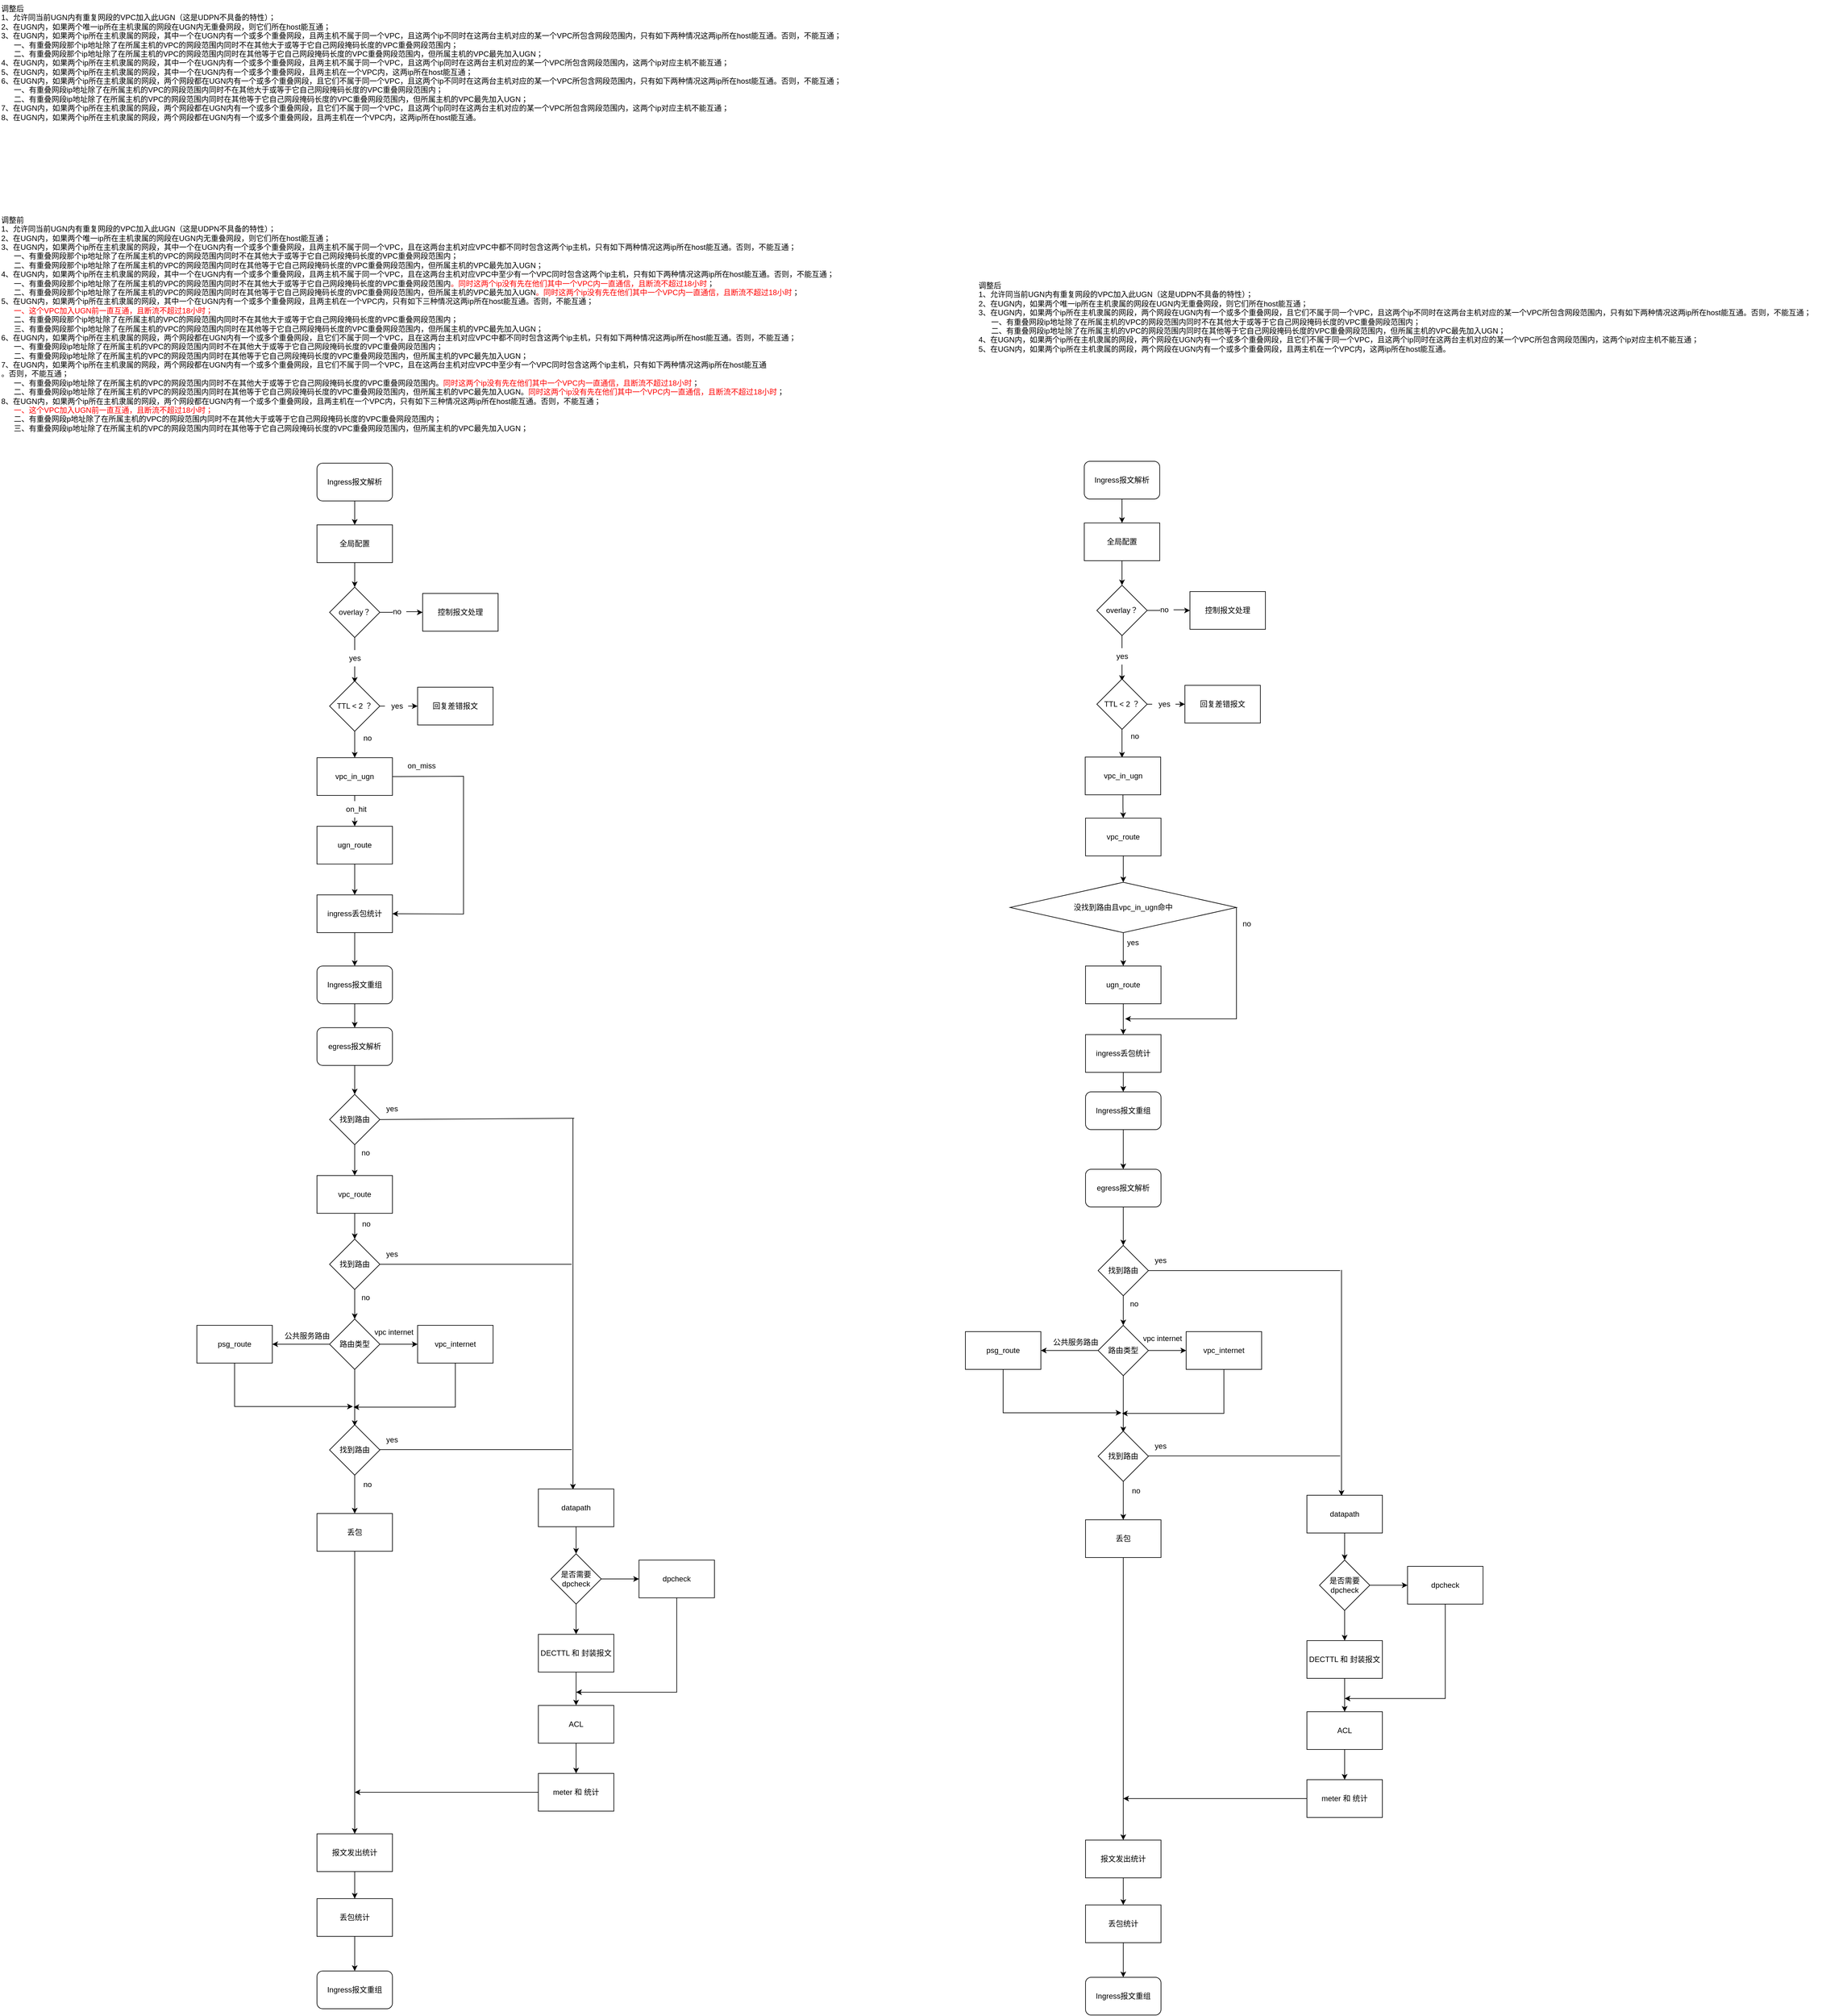 <mxfile version="22.1.18" type="github" pages="3">
  <diagram id="YkrAd5rtVJXaifrST15c" name="LRG">
    <mxGraphModel dx="2474" dy="1870" grid="0" gridSize="10" guides="1" tooltips="1" connect="1" arrows="1" fold="1" page="0" pageScale="1" pageWidth="827" pageHeight="1169" math="0" shadow="0">
      <root>
        <mxCell id="0" />
        <mxCell id="1" parent="0" />
        <mxCell id="SZW7YwkHF-WO_J5Xm0PH-10" value="" style="edgeStyle=orthogonalEdgeStyle;rounded=0;orthogonalLoop=1;jettySize=auto;html=1;" parent="1" source="SZW7YwkHF-WO_J5Xm0PH-1" target="SZW7YwkHF-WO_J5Xm0PH-9" edge="1">
          <mxGeometry relative="1" as="geometry" />
        </mxCell>
        <mxCell id="SZW7YwkHF-WO_J5Xm0PH-1" value="Ingress报文解析" style="rounded=1;whiteSpace=wrap;html=1;" parent="1" vertex="1">
          <mxGeometry x="340" y="94" width="120" height="60" as="geometry" />
        </mxCell>
        <mxCell id="SZW7YwkHF-WO_J5Xm0PH-12" value="" style="edgeStyle=orthogonalEdgeStyle;rounded=0;orthogonalLoop=1;jettySize=auto;html=1;" parent="1" source="SZW7YwkHF-WO_J5Xm0PH-9" target="SZW7YwkHF-WO_J5Xm0PH-11" edge="1">
          <mxGeometry relative="1" as="geometry" />
        </mxCell>
        <mxCell id="SZW7YwkHF-WO_J5Xm0PH-9" value="全局配置" style="rounded=0;whiteSpace=wrap;html=1;" parent="1" vertex="1">
          <mxGeometry x="340" y="192" width="120" height="60" as="geometry" />
        </mxCell>
        <mxCell id="SZW7YwkHF-WO_J5Xm0PH-14" value="" style="edgeStyle=orthogonalEdgeStyle;rounded=0;orthogonalLoop=1;jettySize=auto;html=1;startArrow=none;" parent="1" source="SZW7YwkHF-WO_J5Xm0PH-23" target="SZW7YwkHF-WO_J5Xm0PH-13" edge="1">
          <mxGeometry relative="1" as="geometry" />
        </mxCell>
        <mxCell id="SZW7YwkHF-WO_J5Xm0PH-16" value="" style="edgeStyle=orthogonalEdgeStyle;rounded=0;orthogonalLoop=1;jettySize=auto;html=1;startArrow=none;exitX=0.5;exitY=1;exitDx=0;exitDy=0;" parent="1" target="SZW7YwkHF-WO_J5Xm0PH-15" edge="1" source="B-z5cFuPF17m2aiMed3u-7">
          <mxGeometry relative="1" as="geometry">
            <mxPoint x="400" y="549" as="sourcePoint" />
          </mxGeometry>
        </mxCell>
        <mxCell id="SZW7YwkHF-WO_J5Xm0PH-11" value="overlay？" style="rhombus;whiteSpace=wrap;html=1;rounded=0;" parent="1" vertex="1">
          <mxGeometry x="360" y="291" width="80" height="80" as="geometry" />
        </mxCell>
        <mxCell id="SZW7YwkHF-WO_J5Xm0PH-13" value="控制报文处理" style="whiteSpace=wrap;html=1;rounded=0;" parent="1" vertex="1">
          <mxGeometry x="508" y="301" width="120" height="60" as="geometry" />
        </mxCell>
        <mxCell id="SZW7YwkHF-WO_J5Xm0PH-20" value="" style="edgeStyle=orthogonalEdgeStyle;rounded=0;orthogonalLoop=1;jettySize=auto;html=1;" parent="1" source="SZW7YwkHF-WO_J5Xm0PH-15" target="SZW7YwkHF-WO_J5Xm0PH-19" edge="1">
          <mxGeometry relative="1" as="geometry" />
        </mxCell>
        <mxCell id="SZW7YwkHF-WO_J5Xm0PH-15" value="vpc_in_ugn" style="whiteSpace=wrap;html=1;rounded=0;" parent="1" vertex="1">
          <mxGeometry x="340" y="562" width="120" height="60" as="geometry" />
        </mxCell>
        <mxCell id="B-z5cFuPF17m2aiMed3u-23" value="" style="edgeStyle=orthogonalEdgeStyle;rounded=0;orthogonalLoop=1;jettySize=auto;html=1;" edge="1" parent="1" source="SZW7YwkHF-WO_J5Xm0PH-17" target="B-z5cFuPF17m2aiMed3u-22">
          <mxGeometry relative="1" as="geometry" />
        </mxCell>
        <mxCell id="SZW7YwkHF-WO_J5Xm0PH-17" value="vpc_route" style="whiteSpace=wrap;html=1;rounded=0;" parent="1" vertex="1">
          <mxGeometry x="340" y="1226" width="120" height="60" as="geometry" />
        </mxCell>
        <mxCell id="SZW7YwkHF-WO_J5Xm0PH-29" value="" style="edgeStyle=orthogonalEdgeStyle;rounded=0;orthogonalLoop=1;jettySize=auto;html=1;" parent="1" source="SZW7YwkHF-WO_J5Xm0PH-19" target="SZW7YwkHF-WO_J5Xm0PH-28" edge="1">
          <mxGeometry relative="1" as="geometry" />
        </mxCell>
        <mxCell id="SZW7YwkHF-WO_J5Xm0PH-19" value="ugn_route" style="whiteSpace=wrap;html=1;rounded=0;" parent="1" vertex="1">
          <mxGeometry x="340" y="671" width="120" height="60" as="geometry" />
        </mxCell>
        <mxCell id="SZW7YwkHF-WO_J5Xm0PH-26" value="" style="edgeStyle=orthogonalEdgeStyle;rounded=0;orthogonalLoop=1;jettySize=auto;html=1;exitX=0.5;exitY=1;exitDx=0;exitDy=0;" parent="1" source="SZW7YwkHF-WO_J5Xm0PH-11" edge="1">
          <mxGeometry relative="1" as="geometry">
            <mxPoint x="400" y="422" as="sourcePoint" />
            <mxPoint x="400" y="443" as="targetPoint" />
          </mxGeometry>
        </mxCell>
        <mxCell id="SZW7YwkHF-WO_J5Xm0PH-21" value="yes" style="text;html=1;align=center;verticalAlign=middle;resizable=0;points=[];autosize=1;fillColor=#FFFFFF;" parent="1" vertex="1">
          <mxGeometry x="381.5" y="391" width="37" height="26" as="geometry" />
        </mxCell>
        <mxCell id="SZW7YwkHF-WO_J5Xm0PH-23" value="no" style="text;html=1;align=center;verticalAlign=middle;resizable=0;points=[];autosize=1;strokeColor=none;fillColor=#FFFFFF;" parent="1" vertex="1">
          <mxGeometry x="451" y="317" width="31" height="26" as="geometry" />
        </mxCell>
        <mxCell id="SZW7YwkHF-WO_J5Xm0PH-24" value="" style="edgeStyle=orthogonalEdgeStyle;rounded=0;orthogonalLoop=1;jettySize=auto;html=1;endArrow=none;" parent="1" source="SZW7YwkHF-WO_J5Xm0PH-11" target="SZW7YwkHF-WO_J5Xm0PH-23" edge="1">
          <mxGeometry relative="1" as="geometry">
            <mxPoint x="440" y="331" as="sourcePoint" />
            <mxPoint x="500" y="331" as="targetPoint" />
          </mxGeometry>
        </mxCell>
        <mxCell id="SZW7YwkHF-WO_J5Xm0PH-27" value="on_hit" style="text;html=1;align=center;verticalAlign=middle;resizable=0;points=[];autosize=1;strokeColor=none;fillColor=default;" parent="1" vertex="1">
          <mxGeometry x="376" y="631" width="51" height="26" as="geometry" />
        </mxCell>
        <mxCell id="SZW7YwkHF-WO_J5Xm0PH-44" value="" style="edgeStyle=orthogonalEdgeStyle;rounded=0;orthogonalLoop=1;jettySize=auto;html=1;entryX=0.5;entryY=0;entryDx=0;entryDy=0;" parent="1" source="SZW7YwkHF-WO_J5Xm0PH-28" target="SZW7YwkHF-WO_J5Xm0PH-45" edge="1">
          <mxGeometry relative="1" as="geometry">
            <mxPoint x="400" y="923" as="targetPoint" />
          </mxGeometry>
        </mxCell>
        <mxCell id="SZW7YwkHF-WO_J5Xm0PH-28" value="ingress丢包统计" style="whiteSpace=wrap;html=1;rounded=0;" parent="1" vertex="1">
          <mxGeometry x="340" y="780" width="120" height="60" as="geometry" />
        </mxCell>
        <mxCell id="SZW7YwkHF-WO_J5Xm0PH-32" value="psg_route" style="whiteSpace=wrap;html=1;rounded=0;" parent="1" vertex="1">
          <mxGeometry x="149" y="1464" width="120" height="60" as="geometry" />
        </mxCell>
        <mxCell id="SZW7YwkHF-WO_J5Xm0PH-41" value="" style="endArrow=classic;html=1;rounded=0;entryX=1;entryY=0.5;entryDx=0;entryDy=0;exitX=1;exitY=0.5;exitDx=0;exitDy=0;" parent="1" target="SZW7YwkHF-WO_J5Xm0PH-28" edge="1" source="SZW7YwkHF-WO_J5Xm0PH-15">
          <mxGeometry width="50" height="50" relative="1" as="geometry">
            <mxPoint x="281" y="592.5" as="sourcePoint" />
            <mxPoint x="281" y="810.5" as="targetPoint" />
            <Array as="points">
              <mxPoint x="573" y="591.5" />
              <mxPoint x="573" y="810.5" />
            </Array>
          </mxGeometry>
        </mxCell>
        <mxCell id="B-z5cFuPF17m2aiMed3u-16" value="" style="edgeStyle=orthogonalEdgeStyle;rounded=0;orthogonalLoop=1;jettySize=auto;html=1;" edge="1" parent="1" source="SZW7YwkHF-WO_J5Xm0PH-45" target="B-z5cFuPF17m2aiMed3u-15">
          <mxGeometry relative="1" as="geometry" />
        </mxCell>
        <mxCell id="SZW7YwkHF-WO_J5Xm0PH-45" value="Ingress报文重组" style="rounded=1;whiteSpace=wrap;html=1;" parent="1" vertex="1">
          <mxGeometry x="340" y="893" width="120" height="60" as="geometry" />
        </mxCell>
        <mxCell id="SZW7YwkHF-WO_J5Xm0PH-58" value="on_miss" style="text;html=1;align=center;verticalAlign=middle;resizable=0;points=[];autosize=1;strokeColor=none;fillColor=default;" parent="1" vertex="1">
          <mxGeometry x="474" y="562" width="63" height="26" as="geometry" />
        </mxCell>
        <mxCell id="B-z5cFuPF17m2aiMed3u-9" value="" style="edgeStyle=orthogonalEdgeStyle;rounded=0;orthogonalLoop=1;jettySize=auto;html=1;" edge="1" parent="1" source="B-z5cFuPF17m2aiMed3u-7" target="B-z5cFuPF17m2aiMed3u-8">
          <mxGeometry relative="1" as="geometry" />
        </mxCell>
        <mxCell id="B-z5cFuPF17m2aiMed3u-7" value="TTL &amp;lt; 2 ？" style="rhombus;whiteSpace=wrap;html=1;rounded=0;" vertex="1" parent="1">
          <mxGeometry x="360" y="440" width="80" height="80" as="geometry" />
        </mxCell>
        <mxCell id="B-z5cFuPF17m2aiMed3u-8" value="回复差错报文" style="whiteSpace=wrap;html=1;rounded=0;" vertex="1" parent="1">
          <mxGeometry x="500" y="450" width="120" height="60" as="geometry" />
        </mxCell>
        <mxCell id="B-z5cFuPF17m2aiMed3u-10" value="yes" style="text;html=1;align=center;verticalAlign=middle;resizable=0;points=[];autosize=1;fillColor=#FFFFFF;" vertex="1" parent="1">
          <mxGeometry x="448" y="467" width="37" height="26" as="geometry" />
        </mxCell>
        <mxCell id="B-z5cFuPF17m2aiMed3u-11" value="no" style="text;html=1;align=center;verticalAlign=middle;resizable=0;points=[];autosize=1;strokeColor=none;fillColor=#FFFFFF;" vertex="1" parent="1">
          <mxGeometry x="404" y="518" width="31" height="26" as="geometry" />
        </mxCell>
        <mxCell id="B-z5cFuPF17m2aiMed3u-19" value="" style="edgeStyle=orthogonalEdgeStyle;rounded=0;orthogonalLoop=1;jettySize=auto;html=1;exitX=0.5;exitY=1;exitDx=0;exitDy=0;" edge="1" parent="1" source="B-z5cFuPF17m2aiMed3u-20" target="SZW7YwkHF-WO_J5Xm0PH-17">
          <mxGeometry relative="1" as="geometry" />
        </mxCell>
        <mxCell id="B-z5cFuPF17m2aiMed3u-21" value="" style="edgeStyle=orthogonalEdgeStyle;rounded=0;orthogonalLoop=1;jettySize=auto;html=1;" edge="1" parent="1" source="B-z5cFuPF17m2aiMed3u-15" target="B-z5cFuPF17m2aiMed3u-20">
          <mxGeometry relative="1" as="geometry" />
        </mxCell>
        <mxCell id="B-z5cFuPF17m2aiMed3u-15" value="egress报文解析" style="rounded=1;whiteSpace=wrap;html=1;" vertex="1" parent="1">
          <mxGeometry x="340" y="991" width="120" height="60" as="geometry" />
        </mxCell>
        <mxCell id="B-z5cFuPF17m2aiMed3u-20" value="找到路由" style="rhombus;whiteSpace=wrap;html=1;rounded=0;" vertex="1" parent="1">
          <mxGeometry x="360" y="1097" width="80" height="80" as="geometry" />
        </mxCell>
        <mxCell id="B-z5cFuPF17m2aiMed3u-25" value="" style="edgeStyle=orthogonalEdgeStyle;rounded=0;orthogonalLoop=1;jettySize=auto;html=1;" edge="1" parent="1" source="B-z5cFuPF17m2aiMed3u-22" target="B-z5cFuPF17m2aiMed3u-24">
          <mxGeometry relative="1" as="geometry" />
        </mxCell>
        <mxCell id="B-z5cFuPF17m2aiMed3u-22" value="找到路由" style="rhombus;whiteSpace=wrap;html=1;rounded=0;" vertex="1" parent="1">
          <mxGeometry x="360" y="1327" width="80" height="80" as="geometry" />
        </mxCell>
        <mxCell id="B-z5cFuPF17m2aiMed3u-26" value="" style="edgeStyle=orthogonalEdgeStyle;rounded=0;orthogonalLoop=1;jettySize=auto;html=1;" edge="1" parent="1" source="B-z5cFuPF17m2aiMed3u-24" target="SZW7YwkHF-WO_J5Xm0PH-32">
          <mxGeometry relative="1" as="geometry" />
        </mxCell>
        <mxCell id="B-z5cFuPF17m2aiMed3u-29" value="" style="edgeStyle=orthogonalEdgeStyle;rounded=0;orthogonalLoop=1;jettySize=auto;html=1;" edge="1" parent="1" source="B-z5cFuPF17m2aiMed3u-24" target="B-z5cFuPF17m2aiMed3u-28">
          <mxGeometry relative="1" as="geometry" />
        </mxCell>
        <mxCell id="B-z5cFuPF17m2aiMed3u-32" value="" style="edgeStyle=orthogonalEdgeStyle;rounded=0;orthogonalLoop=1;jettySize=auto;html=1;" edge="1" parent="1" source="B-z5cFuPF17m2aiMed3u-24">
          <mxGeometry relative="1" as="geometry">
            <mxPoint x="400" y="1624" as="targetPoint" />
          </mxGeometry>
        </mxCell>
        <mxCell id="B-z5cFuPF17m2aiMed3u-24" value="路由类型" style="rhombus;whiteSpace=wrap;html=1;rounded=0;" vertex="1" parent="1">
          <mxGeometry x="360" y="1454" width="80" height="80" as="geometry" />
        </mxCell>
        <mxCell id="B-z5cFuPF17m2aiMed3u-27" value="公共服务路由" style="text;html=1;align=center;verticalAlign=middle;resizable=0;points=[];autosize=1;strokeColor=none;fillColor=none;" vertex="1" parent="1">
          <mxGeometry x="279" y="1468" width="90" height="26" as="geometry" />
        </mxCell>
        <mxCell id="B-z5cFuPF17m2aiMed3u-28" value="vpc_internet" style="whiteSpace=wrap;html=1;rounded=0;" vertex="1" parent="1">
          <mxGeometry x="500" y="1464" width="120" height="60" as="geometry" />
        </mxCell>
        <mxCell id="B-z5cFuPF17m2aiMed3u-30" value="vpc internet" style="text;html=1;align=center;verticalAlign=middle;resizable=0;points=[];autosize=1;strokeColor=none;fillColor=none;" vertex="1" parent="1">
          <mxGeometry x="422" y="1462" width="80" height="26" as="geometry" />
        </mxCell>
        <mxCell id="B-z5cFuPF17m2aiMed3u-33" value="" style="endArrow=classic;html=1;rounded=0;exitX=0.5;exitY=1;exitDx=0;exitDy=0;" edge="1" parent="1" source="B-z5cFuPF17m2aiMed3u-28">
          <mxGeometry width="50" height="50" relative="1" as="geometry">
            <mxPoint x="797" y="1231" as="sourcePoint" />
            <mxPoint x="398" y="1594" as="targetPoint" />
            <Array as="points">
              <mxPoint x="560" y="1594" />
            </Array>
          </mxGeometry>
        </mxCell>
        <mxCell id="B-z5cFuPF17m2aiMed3u-34" value="" style="endArrow=classic;html=1;rounded=0;exitX=0.5;exitY=1;exitDx=0;exitDy=0;" edge="1" parent="1" source="SZW7YwkHF-WO_J5Xm0PH-32">
          <mxGeometry width="50" height="50" relative="1" as="geometry">
            <mxPoint x="797" y="1231" as="sourcePoint" />
            <mxPoint x="397" y="1593" as="targetPoint" />
            <Array as="points">
              <mxPoint x="209" y="1593" />
            </Array>
          </mxGeometry>
        </mxCell>
        <mxCell id="B-z5cFuPF17m2aiMed3u-37" value="" style="edgeStyle=orthogonalEdgeStyle;rounded=0;orthogonalLoop=1;jettySize=auto;html=1;" edge="1" parent="1" source="B-z5cFuPF17m2aiMed3u-35" target="B-z5cFuPF17m2aiMed3u-36">
          <mxGeometry relative="1" as="geometry" />
        </mxCell>
        <mxCell id="B-z5cFuPF17m2aiMed3u-35" value="找到路由" style="rhombus;whiteSpace=wrap;html=1;rounded=0;" vertex="1" parent="1">
          <mxGeometry x="360" y="1622" width="80" height="80" as="geometry" />
        </mxCell>
        <mxCell id="B-z5cFuPF17m2aiMed3u-40" value="" style="edgeStyle=orthogonalEdgeStyle;rounded=0;orthogonalLoop=1;jettySize=auto;html=1;" edge="1" parent="1" source="B-z5cFuPF17m2aiMed3u-36" target="B-z5cFuPF17m2aiMed3u-39">
          <mxGeometry relative="1" as="geometry" />
        </mxCell>
        <mxCell id="B-z5cFuPF17m2aiMed3u-36" value="丢包" style="whiteSpace=wrap;html=1;rounded=0;" vertex="1" parent="1">
          <mxGeometry x="340" y="1763" width="120" height="60" as="geometry" />
        </mxCell>
        <mxCell id="B-z5cFuPF17m2aiMed3u-38" value="no" style="text;html=1;align=center;verticalAlign=middle;resizable=0;points=[];autosize=1;strokeColor=none;fillColor=none;" vertex="1" parent="1">
          <mxGeometry x="404" y="1704" width="31" height="26" as="geometry" />
        </mxCell>
        <mxCell id="B-z5cFuPF17m2aiMed3u-42" value="" style="edgeStyle=orthogonalEdgeStyle;rounded=0;orthogonalLoop=1;jettySize=auto;html=1;" edge="1" parent="1" source="B-z5cFuPF17m2aiMed3u-39" target="B-z5cFuPF17m2aiMed3u-41">
          <mxGeometry relative="1" as="geometry" />
        </mxCell>
        <mxCell id="B-z5cFuPF17m2aiMed3u-39" value="报文发出统计" style="whiteSpace=wrap;html=1;rounded=0;" vertex="1" parent="1">
          <mxGeometry x="340" y="2272" width="120" height="60" as="geometry" />
        </mxCell>
        <mxCell id="B-z5cFuPF17m2aiMed3u-46" value="" style="edgeStyle=orthogonalEdgeStyle;rounded=0;orthogonalLoop=1;jettySize=auto;html=1;" edge="1" parent="1" source="B-z5cFuPF17m2aiMed3u-41" target="B-z5cFuPF17m2aiMed3u-45">
          <mxGeometry relative="1" as="geometry" />
        </mxCell>
        <mxCell id="B-z5cFuPF17m2aiMed3u-41" value="丢包统计" style="whiteSpace=wrap;html=1;rounded=0;" vertex="1" parent="1">
          <mxGeometry x="340" y="2375" width="120" height="60" as="geometry" />
        </mxCell>
        <mxCell id="B-z5cFuPF17m2aiMed3u-43" value="" style="endArrow=classic;html=1;rounded=0;" edge="1" parent="1">
          <mxGeometry width="50" height="50" relative="1" as="geometry">
            <mxPoint x="747" y="1135" as="sourcePoint" />
            <mxPoint x="747" y="1725" as="targetPoint" />
          </mxGeometry>
        </mxCell>
        <mxCell id="B-z5cFuPF17m2aiMed3u-45" value="Ingress报文重组" style="rounded=1;whiteSpace=wrap;html=1;" vertex="1" parent="1">
          <mxGeometry x="340" y="2490" width="120" height="60" as="geometry" />
        </mxCell>
        <mxCell id="B-z5cFuPF17m2aiMed3u-47" value="no" style="text;html=1;align=center;verticalAlign=middle;resizable=0;points=[];autosize=1;strokeColor=none;fillColor=none;" vertex="1" parent="1">
          <mxGeometry x="401" y="1407" width="31" height="26" as="geometry" />
        </mxCell>
        <mxCell id="B-z5cFuPF17m2aiMed3u-48" value="no" style="text;html=1;align=center;verticalAlign=middle;resizable=0;points=[];autosize=1;strokeColor=none;fillColor=none;" vertex="1" parent="1">
          <mxGeometry x="402" y="1290" width="31" height="26" as="geometry" />
        </mxCell>
        <mxCell id="B-z5cFuPF17m2aiMed3u-49" value="no" style="text;html=1;align=center;verticalAlign=middle;resizable=0;points=[];autosize=1;strokeColor=none;fillColor=none;" vertex="1" parent="1">
          <mxGeometry x="401" y="1177" width="31" height="26" as="geometry" />
        </mxCell>
        <mxCell id="B-z5cFuPF17m2aiMed3u-50" value="" style="endArrow=none;html=1;rounded=0;exitX=1;exitY=0.5;exitDx=0;exitDy=0;" edge="1" parent="1" source="B-z5cFuPF17m2aiMed3u-20">
          <mxGeometry width="50" height="50" relative="1" as="geometry">
            <mxPoint x="797" y="1033" as="sourcePoint" />
            <mxPoint x="749" y="1135" as="targetPoint" />
          </mxGeometry>
        </mxCell>
        <mxCell id="B-z5cFuPF17m2aiMed3u-51" value="" style="endArrow=none;html=1;rounded=0;exitX=1;exitY=0.5;exitDx=0;exitDy=0;" edge="1" parent="1" source="B-z5cFuPF17m2aiMed3u-22">
          <mxGeometry width="50" height="50" relative="1" as="geometry">
            <mxPoint x="440" y="1365" as="sourcePoint" />
            <mxPoint x="745" y="1367" as="targetPoint" />
          </mxGeometry>
        </mxCell>
        <mxCell id="B-z5cFuPF17m2aiMed3u-52" value="" style="endArrow=none;html=1;rounded=0;exitX=1;exitY=0.5;exitDx=0;exitDy=0;" edge="1" parent="1">
          <mxGeometry width="50" height="50" relative="1" as="geometry">
            <mxPoint x="440" y="1661.5" as="sourcePoint" />
            <mxPoint x="745" y="1661.5" as="targetPoint" />
          </mxGeometry>
        </mxCell>
        <mxCell id="B-z5cFuPF17m2aiMed3u-53" value="yes" style="text;html=1;align=center;verticalAlign=middle;resizable=0;points=[];autosize=1;strokeColor=none;fillColor=none;" vertex="1" parent="1">
          <mxGeometry x="440" y="1107" width="37" height="26" as="geometry" />
        </mxCell>
        <mxCell id="B-z5cFuPF17m2aiMed3u-54" value="yes" style="text;html=1;align=center;verticalAlign=middle;resizable=0;points=[];autosize=1;strokeColor=none;fillColor=none;" vertex="1" parent="1">
          <mxGeometry x="440.5" y="1338" width="37" height="26" as="geometry" />
        </mxCell>
        <mxCell id="B-z5cFuPF17m2aiMed3u-55" value="yes" style="text;html=1;align=center;verticalAlign=middle;resizable=0;points=[];autosize=1;strokeColor=none;fillColor=none;" vertex="1" parent="1">
          <mxGeometry x="440" y="1633" width="37" height="26" as="geometry" />
        </mxCell>
        <mxCell id="B-z5cFuPF17m2aiMed3u-61" value="" style="edgeStyle=orthogonalEdgeStyle;rounded=0;orthogonalLoop=1;jettySize=auto;html=1;" edge="1" parent="1" source="B-z5cFuPF17m2aiMed3u-56" target="B-z5cFuPF17m2aiMed3u-60">
          <mxGeometry relative="1" as="geometry" />
        </mxCell>
        <mxCell id="B-z5cFuPF17m2aiMed3u-56" value="datapath" style="rounded=0;whiteSpace=wrap;html=1;" vertex="1" parent="1">
          <mxGeometry x="692" y="1724" width="120" height="60" as="geometry" />
        </mxCell>
        <mxCell id="B-z5cFuPF17m2aiMed3u-63" value="" style="edgeStyle=orthogonalEdgeStyle;rounded=0;orthogonalLoop=1;jettySize=auto;html=1;" edge="1" parent="1" source="B-z5cFuPF17m2aiMed3u-60" target="B-z5cFuPF17m2aiMed3u-62">
          <mxGeometry relative="1" as="geometry" />
        </mxCell>
        <mxCell id="B-z5cFuPF17m2aiMed3u-65" value="" style="edgeStyle=orthogonalEdgeStyle;rounded=0;orthogonalLoop=1;jettySize=auto;html=1;" edge="1" parent="1" source="B-z5cFuPF17m2aiMed3u-60" target="B-z5cFuPF17m2aiMed3u-64">
          <mxGeometry relative="1" as="geometry" />
        </mxCell>
        <mxCell id="B-z5cFuPF17m2aiMed3u-60" value="是否需要dpcheck" style="rhombus;whiteSpace=wrap;html=1;rounded=0;" vertex="1" parent="1">
          <mxGeometry x="712" y="1827" width="80" height="80" as="geometry" />
        </mxCell>
        <mxCell id="B-z5cFuPF17m2aiMed3u-62" value="dpcheck" style="whiteSpace=wrap;html=1;rounded=0;" vertex="1" parent="1">
          <mxGeometry x="852" y="1837" width="120" height="60" as="geometry" />
        </mxCell>
        <mxCell id="B-z5cFuPF17m2aiMed3u-67" value="" style="edgeStyle=orthogonalEdgeStyle;rounded=0;orthogonalLoop=1;jettySize=auto;html=1;" edge="1" parent="1" source="B-z5cFuPF17m2aiMed3u-64" target="B-z5cFuPF17m2aiMed3u-66">
          <mxGeometry relative="1" as="geometry" />
        </mxCell>
        <mxCell id="B-z5cFuPF17m2aiMed3u-64" value="DECTTL 和 封装报文" style="whiteSpace=wrap;html=1;rounded=0;" vertex="1" parent="1">
          <mxGeometry x="692" y="1955" width="120" height="60" as="geometry" />
        </mxCell>
        <mxCell id="B-z5cFuPF17m2aiMed3u-69" value="" style="edgeStyle=orthogonalEdgeStyle;rounded=0;orthogonalLoop=1;jettySize=auto;html=1;" edge="1" parent="1" source="B-z5cFuPF17m2aiMed3u-66" target="B-z5cFuPF17m2aiMed3u-68">
          <mxGeometry relative="1" as="geometry" />
        </mxCell>
        <mxCell id="B-z5cFuPF17m2aiMed3u-66" value="ACL" style="whiteSpace=wrap;html=1;rounded=0;" vertex="1" parent="1">
          <mxGeometry x="692" y="2068" width="120" height="60" as="geometry" />
        </mxCell>
        <mxCell id="B-z5cFuPF17m2aiMed3u-68" value="meter 和 统计" style="whiteSpace=wrap;html=1;rounded=0;" vertex="1" parent="1">
          <mxGeometry x="692" y="2176" width="120" height="60" as="geometry" />
        </mxCell>
        <mxCell id="B-z5cFuPF17m2aiMed3u-70" value="" style="endArrow=classic;html=1;rounded=0;exitX=0.5;exitY=1;exitDx=0;exitDy=0;" edge="1" parent="1" source="B-z5cFuPF17m2aiMed3u-62">
          <mxGeometry width="50" height="50" relative="1" as="geometry">
            <mxPoint x="797" y="1846" as="sourcePoint" />
            <mxPoint x="752" y="2047" as="targetPoint" />
            <Array as="points">
              <mxPoint x="912" y="2047" />
            </Array>
          </mxGeometry>
        </mxCell>
        <mxCell id="B-z5cFuPF17m2aiMed3u-71" value="" style="endArrow=classic;html=1;rounded=0;exitX=0;exitY=0.5;exitDx=0;exitDy=0;" edge="1" parent="1" source="B-z5cFuPF17m2aiMed3u-68">
          <mxGeometry width="50" height="50" relative="1" as="geometry">
            <mxPoint x="797" y="2022" as="sourcePoint" />
            <mxPoint x="400" y="2206" as="targetPoint" />
          </mxGeometry>
        </mxCell>
        <mxCell id="B-z5cFuPF17m2aiMed3u-72" value="" style="edgeStyle=orthogonalEdgeStyle;rounded=0;orthogonalLoop=1;jettySize=auto;html=1;" edge="1" parent="1" source="B-z5cFuPF17m2aiMed3u-73" target="B-z5cFuPF17m2aiMed3u-75">
          <mxGeometry relative="1" as="geometry" />
        </mxCell>
        <mxCell id="B-z5cFuPF17m2aiMed3u-73" value="Ingress报文解析" style="rounded=1;whiteSpace=wrap;html=1;" vertex="1" parent="1">
          <mxGeometry x="1560" y="91" width="120" height="60" as="geometry" />
        </mxCell>
        <mxCell id="B-z5cFuPF17m2aiMed3u-74" value="" style="edgeStyle=orthogonalEdgeStyle;rounded=0;orthogonalLoop=1;jettySize=auto;html=1;" edge="1" parent="1" source="B-z5cFuPF17m2aiMed3u-75" target="B-z5cFuPF17m2aiMed3u-78">
          <mxGeometry relative="1" as="geometry" />
        </mxCell>
        <mxCell id="B-z5cFuPF17m2aiMed3u-75" value="全局配置" style="rounded=0;whiteSpace=wrap;html=1;" vertex="1" parent="1">
          <mxGeometry x="1560" y="189" width="120" height="60" as="geometry" />
        </mxCell>
        <mxCell id="B-z5cFuPF17m2aiMed3u-76" value="" style="edgeStyle=orthogonalEdgeStyle;rounded=0;orthogonalLoop=1;jettySize=auto;html=1;startArrow=none;" edge="1" parent="1" source="B-z5cFuPF17m2aiMed3u-88" target="B-z5cFuPF17m2aiMed3u-79">
          <mxGeometry relative="1" as="geometry" />
        </mxCell>
        <mxCell id="B-z5cFuPF17m2aiMed3u-77" value="" style="edgeStyle=orthogonalEdgeStyle;rounded=0;orthogonalLoop=1;jettySize=auto;html=1;startArrow=none;exitX=0.5;exitY=1;exitDx=0;exitDy=0;" edge="1" parent="1" source="B-z5cFuPF17m2aiMed3u-99">
          <mxGeometry relative="1" as="geometry">
            <mxPoint x="1620" y="546" as="sourcePoint" />
            <mxPoint x="1620" y="562" as="targetPoint" />
          </mxGeometry>
        </mxCell>
        <mxCell id="B-z5cFuPF17m2aiMed3u-78" value="overlay？" style="rhombus;whiteSpace=wrap;html=1;rounded=0;" vertex="1" parent="1">
          <mxGeometry x="1580" y="288" width="80" height="80" as="geometry" />
        </mxCell>
        <mxCell id="B-z5cFuPF17m2aiMed3u-79" value="控制报文处理" style="whiteSpace=wrap;html=1;rounded=0;" vertex="1" parent="1">
          <mxGeometry x="1728" y="298" width="120" height="60" as="geometry" />
        </mxCell>
        <mxCell id="B-z5cFuPF17m2aiMed3u-151" value="" style="edgeStyle=orthogonalEdgeStyle;rounded=0;orthogonalLoop=1;jettySize=auto;html=1;" edge="1" parent="1" source="B-z5cFuPF17m2aiMed3u-81" target="B-z5cFuPF17m2aiMed3u-83">
          <mxGeometry relative="1" as="geometry" />
        </mxCell>
        <mxCell id="B-z5cFuPF17m2aiMed3u-81" value="vpc_in_ugn" style="whiteSpace=wrap;html=1;rounded=0;" vertex="1" parent="1">
          <mxGeometry x="1561.5" y="561" width="120" height="60" as="geometry" />
        </mxCell>
        <mxCell id="B-z5cFuPF17m2aiMed3u-152" value="" style="edgeStyle=orthogonalEdgeStyle;rounded=0;orthogonalLoop=1;jettySize=auto;html=1;entryX=0.5;entryY=0;entryDx=0;entryDy=0;" edge="1" parent="1" source="B-z5cFuPF17m2aiMed3u-83" target="B-z5cFuPF17m2aiMed3u-106">
          <mxGeometry relative="1" as="geometry">
            <mxPoint x="1616" y="760" as="targetPoint" />
          </mxGeometry>
        </mxCell>
        <mxCell id="B-z5cFuPF17m2aiMed3u-83" value="vpc_route" style="whiteSpace=wrap;html=1;rounded=0;" vertex="1" parent="1">
          <mxGeometry x="1562" y="658" width="120" height="60" as="geometry" />
        </mxCell>
        <mxCell id="B-z5cFuPF17m2aiMed3u-84" value="" style="edgeStyle=orthogonalEdgeStyle;rounded=0;orthogonalLoop=1;jettySize=auto;html=1;" edge="1" parent="1" source="B-z5cFuPF17m2aiMed3u-85" target="B-z5cFuPF17m2aiMed3u-92">
          <mxGeometry relative="1" as="geometry" />
        </mxCell>
        <mxCell id="B-z5cFuPF17m2aiMed3u-85" value="ugn_route" style="whiteSpace=wrap;html=1;rounded=0;" vertex="1" parent="1">
          <mxGeometry x="1562" y="893" width="120" height="60" as="geometry" />
        </mxCell>
        <mxCell id="B-z5cFuPF17m2aiMed3u-86" value="" style="edgeStyle=orthogonalEdgeStyle;rounded=0;orthogonalLoop=1;jettySize=auto;html=1;exitX=0.5;exitY=1;exitDx=0;exitDy=0;" edge="1" parent="1" source="B-z5cFuPF17m2aiMed3u-78">
          <mxGeometry relative="1" as="geometry">
            <mxPoint x="1620" y="419" as="sourcePoint" />
            <mxPoint x="1620" y="440" as="targetPoint" />
          </mxGeometry>
        </mxCell>
        <mxCell id="B-z5cFuPF17m2aiMed3u-87" value="yes" style="text;html=1;align=center;verticalAlign=middle;resizable=0;points=[];autosize=1;fillColor=#FFFFFF;" vertex="1" parent="1">
          <mxGeometry x="1601.5" y="388" width="37" height="26" as="geometry" />
        </mxCell>
        <mxCell id="B-z5cFuPF17m2aiMed3u-88" value="no" style="text;html=1;align=center;verticalAlign=middle;resizable=0;points=[];autosize=1;strokeColor=none;fillColor=#FFFFFF;" vertex="1" parent="1">
          <mxGeometry x="1671" y="314" width="31" height="26" as="geometry" />
        </mxCell>
        <mxCell id="B-z5cFuPF17m2aiMed3u-89" value="" style="edgeStyle=orthogonalEdgeStyle;rounded=0;orthogonalLoop=1;jettySize=auto;html=1;endArrow=none;" edge="1" parent="1" source="B-z5cFuPF17m2aiMed3u-78" target="B-z5cFuPF17m2aiMed3u-88">
          <mxGeometry relative="1" as="geometry">
            <mxPoint x="1660" y="328" as="sourcePoint" />
            <mxPoint x="1720" y="328" as="targetPoint" />
          </mxGeometry>
        </mxCell>
        <mxCell id="B-z5cFuPF17m2aiMed3u-91" value="" style="edgeStyle=orthogonalEdgeStyle;rounded=0;orthogonalLoop=1;jettySize=auto;html=1;entryX=0.5;entryY=0;entryDx=0;entryDy=0;" edge="1" parent="1" source="B-z5cFuPF17m2aiMed3u-92" target="B-z5cFuPF17m2aiMed3u-96">
          <mxGeometry relative="1" as="geometry">
            <mxPoint x="1622" y="933" as="targetPoint" />
          </mxGeometry>
        </mxCell>
        <mxCell id="B-z5cFuPF17m2aiMed3u-92" value="ingress丢包统计" style="whiteSpace=wrap;html=1;rounded=0;" vertex="1" parent="1">
          <mxGeometry x="1562" y="1002" width="120" height="60" as="geometry" />
        </mxCell>
        <mxCell id="B-z5cFuPF17m2aiMed3u-93" value="psg_route" style="whiteSpace=wrap;html=1;rounded=0;" vertex="1" parent="1">
          <mxGeometry x="1371" y="1474" width="120" height="60" as="geometry" />
        </mxCell>
        <mxCell id="B-z5cFuPF17m2aiMed3u-95" value="" style="edgeStyle=orthogonalEdgeStyle;rounded=0;orthogonalLoop=1;jettySize=auto;html=1;" edge="1" parent="1" source="B-z5cFuPF17m2aiMed3u-96" target="B-z5cFuPF17m2aiMed3u-105">
          <mxGeometry relative="1" as="geometry" />
        </mxCell>
        <mxCell id="B-z5cFuPF17m2aiMed3u-96" value="Ingress报文重组" style="rounded=1;whiteSpace=wrap;html=1;" vertex="1" parent="1">
          <mxGeometry x="1562" y="1093" width="120" height="60" as="geometry" />
        </mxCell>
        <mxCell id="B-z5cFuPF17m2aiMed3u-98" value="" style="edgeStyle=orthogonalEdgeStyle;rounded=0;orthogonalLoop=1;jettySize=auto;html=1;" edge="1" parent="1" source="B-z5cFuPF17m2aiMed3u-99" target="B-z5cFuPF17m2aiMed3u-100">
          <mxGeometry relative="1" as="geometry" />
        </mxCell>
        <mxCell id="B-z5cFuPF17m2aiMed3u-99" value="TTL &amp;lt; 2 ？" style="rhombus;whiteSpace=wrap;html=1;rounded=0;" vertex="1" parent="1">
          <mxGeometry x="1580" y="437" width="80" height="80" as="geometry" />
        </mxCell>
        <mxCell id="B-z5cFuPF17m2aiMed3u-100" value="回复差错报文" style="whiteSpace=wrap;html=1;rounded=0;" vertex="1" parent="1">
          <mxGeometry x="1720" y="447" width="120" height="60" as="geometry" />
        </mxCell>
        <mxCell id="B-z5cFuPF17m2aiMed3u-101" value="yes" style="text;html=1;align=center;verticalAlign=middle;resizable=0;points=[];autosize=1;fillColor=#FFFFFF;" vertex="1" parent="1">
          <mxGeometry x="1668" y="464" width="37" height="26" as="geometry" />
        </mxCell>
        <mxCell id="B-z5cFuPF17m2aiMed3u-102" value="no" style="text;html=1;align=center;verticalAlign=middle;resizable=0;points=[];autosize=1;strokeColor=none;fillColor=#FFFFFF;" vertex="1" parent="1">
          <mxGeometry x="1624" y="515" width="31" height="26" as="geometry" />
        </mxCell>
        <mxCell id="B-z5cFuPF17m2aiMed3u-104" value="" style="edgeStyle=orthogonalEdgeStyle;rounded=0;orthogonalLoop=1;jettySize=auto;html=1;entryX=0.5;entryY=0;entryDx=0;entryDy=0;" edge="1" parent="1" source="B-z5cFuPF17m2aiMed3u-105" target="B-z5cFuPF17m2aiMed3u-108">
          <mxGeometry relative="1" as="geometry" />
        </mxCell>
        <mxCell id="B-z5cFuPF17m2aiMed3u-105" value="egress报文解析" style="rounded=1;whiteSpace=wrap;html=1;" vertex="1" parent="1">
          <mxGeometry x="1562" y="1216" width="120" height="60" as="geometry" />
        </mxCell>
        <mxCell id="B-z5cFuPF17m2aiMed3u-153" value="" style="edgeStyle=orthogonalEdgeStyle;rounded=0;orthogonalLoop=1;jettySize=auto;html=1;" edge="1" parent="1" source="B-z5cFuPF17m2aiMed3u-106" target="B-z5cFuPF17m2aiMed3u-85">
          <mxGeometry relative="1" as="geometry" />
        </mxCell>
        <mxCell id="B-z5cFuPF17m2aiMed3u-106" value="没找到路由且vpc_in_ugn命中" style="rhombus;whiteSpace=wrap;html=1;rounded=0;" vertex="1" parent="1">
          <mxGeometry x="1442" y="760" width="360" height="80" as="geometry" />
        </mxCell>
        <mxCell id="B-z5cFuPF17m2aiMed3u-107" value="" style="edgeStyle=orthogonalEdgeStyle;rounded=0;orthogonalLoop=1;jettySize=auto;html=1;" edge="1" parent="1" source="B-z5cFuPF17m2aiMed3u-108" target="B-z5cFuPF17m2aiMed3u-112">
          <mxGeometry relative="1" as="geometry" />
        </mxCell>
        <mxCell id="B-z5cFuPF17m2aiMed3u-108" value="找到路由" style="rhombus;whiteSpace=wrap;html=1;rounded=0;" vertex="1" parent="1">
          <mxGeometry x="1582" y="1337" width="80" height="80" as="geometry" />
        </mxCell>
        <mxCell id="B-z5cFuPF17m2aiMed3u-109" value="" style="edgeStyle=orthogonalEdgeStyle;rounded=0;orthogonalLoop=1;jettySize=auto;html=1;" edge="1" parent="1" source="B-z5cFuPF17m2aiMed3u-112" target="B-z5cFuPF17m2aiMed3u-93">
          <mxGeometry relative="1" as="geometry" />
        </mxCell>
        <mxCell id="B-z5cFuPF17m2aiMed3u-110" value="" style="edgeStyle=orthogonalEdgeStyle;rounded=0;orthogonalLoop=1;jettySize=auto;html=1;" edge="1" parent="1" source="B-z5cFuPF17m2aiMed3u-112" target="B-z5cFuPF17m2aiMed3u-114">
          <mxGeometry relative="1" as="geometry" />
        </mxCell>
        <mxCell id="B-z5cFuPF17m2aiMed3u-111" value="" style="edgeStyle=orthogonalEdgeStyle;rounded=0;orthogonalLoop=1;jettySize=auto;html=1;" edge="1" parent="1" source="B-z5cFuPF17m2aiMed3u-112">
          <mxGeometry relative="1" as="geometry">
            <mxPoint x="1622" y="1634" as="targetPoint" />
          </mxGeometry>
        </mxCell>
        <mxCell id="B-z5cFuPF17m2aiMed3u-112" value="路由类型" style="rhombus;whiteSpace=wrap;html=1;rounded=0;" vertex="1" parent="1">
          <mxGeometry x="1582" y="1464" width="80" height="80" as="geometry" />
        </mxCell>
        <mxCell id="B-z5cFuPF17m2aiMed3u-113" value="公共服务路由" style="text;html=1;align=center;verticalAlign=middle;resizable=0;points=[];autosize=1;strokeColor=none;fillColor=none;" vertex="1" parent="1">
          <mxGeometry x="1501" y="1478" width="90" height="26" as="geometry" />
        </mxCell>
        <mxCell id="B-z5cFuPF17m2aiMed3u-114" value="vpc_internet" style="whiteSpace=wrap;html=1;rounded=0;" vertex="1" parent="1">
          <mxGeometry x="1722" y="1474" width="120" height="60" as="geometry" />
        </mxCell>
        <mxCell id="B-z5cFuPF17m2aiMed3u-115" value="vpc internet" style="text;html=1;align=center;verticalAlign=middle;resizable=0;points=[];autosize=1;strokeColor=none;fillColor=none;" vertex="1" parent="1">
          <mxGeometry x="1644" y="1472" width="80" height="26" as="geometry" />
        </mxCell>
        <mxCell id="B-z5cFuPF17m2aiMed3u-116" value="" style="endArrow=classic;html=1;rounded=0;exitX=0.5;exitY=1;exitDx=0;exitDy=0;" edge="1" parent="1" source="B-z5cFuPF17m2aiMed3u-114">
          <mxGeometry width="50" height="50" relative="1" as="geometry">
            <mxPoint x="2019" y="1241" as="sourcePoint" />
            <mxPoint x="1620" y="1604" as="targetPoint" />
            <Array as="points">
              <mxPoint x="1782" y="1604" />
            </Array>
          </mxGeometry>
        </mxCell>
        <mxCell id="B-z5cFuPF17m2aiMed3u-117" value="" style="endArrow=classic;html=1;rounded=0;exitX=0.5;exitY=1;exitDx=0;exitDy=0;" edge="1" parent="1" source="B-z5cFuPF17m2aiMed3u-93">
          <mxGeometry width="50" height="50" relative="1" as="geometry">
            <mxPoint x="2019" y="1241" as="sourcePoint" />
            <mxPoint x="1619" y="1603" as="targetPoint" />
            <Array as="points">
              <mxPoint x="1431" y="1603" />
            </Array>
          </mxGeometry>
        </mxCell>
        <mxCell id="B-z5cFuPF17m2aiMed3u-118" value="" style="edgeStyle=orthogonalEdgeStyle;rounded=0;orthogonalLoop=1;jettySize=auto;html=1;" edge="1" parent="1" source="B-z5cFuPF17m2aiMed3u-119" target="B-z5cFuPF17m2aiMed3u-121">
          <mxGeometry relative="1" as="geometry" />
        </mxCell>
        <mxCell id="B-z5cFuPF17m2aiMed3u-119" value="找到路由" style="rhombus;whiteSpace=wrap;html=1;rounded=0;" vertex="1" parent="1">
          <mxGeometry x="1582" y="1632" width="80" height="80" as="geometry" />
        </mxCell>
        <mxCell id="B-z5cFuPF17m2aiMed3u-120" value="" style="edgeStyle=orthogonalEdgeStyle;rounded=0;orthogonalLoop=1;jettySize=auto;html=1;" edge="1" parent="1" source="B-z5cFuPF17m2aiMed3u-121" target="B-z5cFuPF17m2aiMed3u-124">
          <mxGeometry relative="1" as="geometry" />
        </mxCell>
        <mxCell id="B-z5cFuPF17m2aiMed3u-121" value="丢包" style="whiteSpace=wrap;html=1;rounded=0;" vertex="1" parent="1">
          <mxGeometry x="1562" y="1773" width="120" height="60" as="geometry" />
        </mxCell>
        <mxCell id="B-z5cFuPF17m2aiMed3u-122" value="no" style="text;html=1;align=center;verticalAlign=middle;resizable=0;points=[];autosize=1;strokeColor=none;fillColor=none;" vertex="1" parent="1">
          <mxGeometry x="1626" y="1714" width="31" height="26" as="geometry" />
        </mxCell>
        <mxCell id="B-z5cFuPF17m2aiMed3u-123" value="" style="edgeStyle=orthogonalEdgeStyle;rounded=0;orthogonalLoop=1;jettySize=auto;html=1;" edge="1" parent="1" source="B-z5cFuPF17m2aiMed3u-124" target="B-z5cFuPF17m2aiMed3u-126">
          <mxGeometry relative="1" as="geometry" />
        </mxCell>
        <mxCell id="B-z5cFuPF17m2aiMed3u-124" value="报文发出统计" style="whiteSpace=wrap;html=1;rounded=0;" vertex="1" parent="1">
          <mxGeometry x="1562" y="2282" width="120" height="60" as="geometry" />
        </mxCell>
        <mxCell id="B-z5cFuPF17m2aiMed3u-125" value="" style="edgeStyle=orthogonalEdgeStyle;rounded=0;orthogonalLoop=1;jettySize=auto;html=1;" edge="1" parent="1" source="B-z5cFuPF17m2aiMed3u-126" target="B-z5cFuPF17m2aiMed3u-128">
          <mxGeometry relative="1" as="geometry" />
        </mxCell>
        <mxCell id="B-z5cFuPF17m2aiMed3u-126" value="丢包统计" style="whiteSpace=wrap;html=1;rounded=0;" vertex="1" parent="1">
          <mxGeometry x="1562" y="2385" width="120" height="60" as="geometry" />
        </mxCell>
        <mxCell id="B-z5cFuPF17m2aiMed3u-127" value="" style="endArrow=classic;html=1;rounded=0;" edge="1" parent="1">
          <mxGeometry width="50" height="50" relative="1" as="geometry">
            <mxPoint x="1969" y="1376" as="sourcePoint" />
            <mxPoint x="1969" y="1735" as="targetPoint" />
          </mxGeometry>
        </mxCell>
        <mxCell id="B-z5cFuPF17m2aiMed3u-128" value="Ingress报文重组" style="rounded=1;whiteSpace=wrap;html=1;" vertex="1" parent="1">
          <mxGeometry x="1562" y="2500" width="120" height="60" as="geometry" />
        </mxCell>
        <mxCell id="B-z5cFuPF17m2aiMed3u-129" value="no" style="text;html=1;align=center;verticalAlign=middle;resizable=0;points=[];autosize=1;strokeColor=none;fillColor=none;" vertex="1" parent="1">
          <mxGeometry x="1623" y="1417" width="31" height="26" as="geometry" />
        </mxCell>
        <mxCell id="B-z5cFuPF17m2aiMed3u-133" value="" style="endArrow=none;html=1;rounded=0;exitX=1;exitY=0.5;exitDx=0;exitDy=0;" edge="1" parent="1" source="B-z5cFuPF17m2aiMed3u-108">
          <mxGeometry width="50" height="50" relative="1" as="geometry">
            <mxPoint x="1662" y="1375" as="sourcePoint" />
            <mxPoint x="1967" y="1377" as="targetPoint" />
          </mxGeometry>
        </mxCell>
        <mxCell id="B-z5cFuPF17m2aiMed3u-134" value="" style="endArrow=none;html=1;rounded=0;exitX=1;exitY=0.5;exitDx=0;exitDy=0;" edge="1" parent="1">
          <mxGeometry width="50" height="50" relative="1" as="geometry">
            <mxPoint x="1662" y="1671.5" as="sourcePoint" />
            <mxPoint x="1967" y="1671.5" as="targetPoint" />
          </mxGeometry>
        </mxCell>
        <mxCell id="B-z5cFuPF17m2aiMed3u-136" value="yes" style="text;html=1;align=center;verticalAlign=middle;resizable=0;points=[];autosize=1;strokeColor=none;fillColor=none;" vertex="1" parent="1">
          <mxGeometry x="1662.5" y="1348" width="37" height="26" as="geometry" />
        </mxCell>
        <mxCell id="B-z5cFuPF17m2aiMed3u-137" value="yes" style="text;html=1;align=center;verticalAlign=middle;resizable=0;points=[];autosize=1;strokeColor=none;fillColor=none;" vertex="1" parent="1">
          <mxGeometry x="1662" y="1643" width="37" height="26" as="geometry" />
        </mxCell>
        <mxCell id="B-z5cFuPF17m2aiMed3u-138" value="" style="edgeStyle=orthogonalEdgeStyle;rounded=0;orthogonalLoop=1;jettySize=auto;html=1;" edge="1" parent="1" source="B-z5cFuPF17m2aiMed3u-139" target="B-z5cFuPF17m2aiMed3u-142">
          <mxGeometry relative="1" as="geometry" />
        </mxCell>
        <mxCell id="B-z5cFuPF17m2aiMed3u-139" value="datapath" style="rounded=0;whiteSpace=wrap;html=1;" vertex="1" parent="1">
          <mxGeometry x="1914" y="1734" width="120" height="60" as="geometry" />
        </mxCell>
        <mxCell id="B-z5cFuPF17m2aiMed3u-140" value="" style="edgeStyle=orthogonalEdgeStyle;rounded=0;orthogonalLoop=1;jettySize=auto;html=1;" edge="1" parent="1" source="B-z5cFuPF17m2aiMed3u-142" target="B-z5cFuPF17m2aiMed3u-143">
          <mxGeometry relative="1" as="geometry" />
        </mxCell>
        <mxCell id="B-z5cFuPF17m2aiMed3u-141" value="" style="edgeStyle=orthogonalEdgeStyle;rounded=0;orthogonalLoop=1;jettySize=auto;html=1;" edge="1" parent="1" source="B-z5cFuPF17m2aiMed3u-142" target="B-z5cFuPF17m2aiMed3u-145">
          <mxGeometry relative="1" as="geometry" />
        </mxCell>
        <mxCell id="B-z5cFuPF17m2aiMed3u-142" value="是否需要dpcheck" style="rhombus;whiteSpace=wrap;html=1;rounded=0;" vertex="1" parent="1">
          <mxGeometry x="1934" y="1837" width="80" height="80" as="geometry" />
        </mxCell>
        <mxCell id="B-z5cFuPF17m2aiMed3u-143" value="dpcheck" style="whiteSpace=wrap;html=1;rounded=0;" vertex="1" parent="1">
          <mxGeometry x="2074" y="1847" width="120" height="60" as="geometry" />
        </mxCell>
        <mxCell id="B-z5cFuPF17m2aiMed3u-144" value="" style="edgeStyle=orthogonalEdgeStyle;rounded=0;orthogonalLoop=1;jettySize=auto;html=1;" edge="1" parent="1" source="B-z5cFuPF17m2aiMed3u-145" target="B-z5cFuPF17m2aiMed3u-147">
          <mxGeometry relative="1" as="geometry" />
        </mxCell>
        <mxCell id="B-z5cFuPF17m2aiMed3u-145" value="DECTTL 和 封装报文" style="whiteSpace=wrap;html=1;rounded=0;" vertex="1" parent="1">
          <mxGeometry x="1914" y="1965" width="120" height="60" as="geometry" />
        </mxCell>
        <mxCell id="B-z5cFuPF17m2aiMed3u-146" value="" style="edgeStyle=orthogonalEdgeStyle;rounded=0;orthogonalLoop=1;jettySize=auto;html=1;" edge="1" parent="1" source="B-z5cFuPF17m2aiMed3u-147" target="B-z5cFuPF17m2aiMed3u-148">
          <mxGeometry relative="1" as="geometry" />
        </mxCell>
        <mxCell id="B-z5cFuPF17m2aiMed3u-147" value="ACL" style="whiteSpace=wrap;html=1;rounded=0;" vertex="1" parent="1">
          <mxGeometry x="1914" y="2078" width="120" height="60" as="geometry" />
        </mxCell>
        <mxCell id="B-z5cFuPF17m2aiMed3u-148" value="meter 和 统计" style="whiteSpace=wrap;html=1;rounded=0;" vertex="1" parent="1">
          <mxGeometry x="1914" y="2186" width="120" height="60" as="geometry" />
        </mxCell>
        <mxCell id="B-z5cFuPF17m2aiMed3u-149" value="" style="endArrow=classic;html=1;rounded=0;exitX=0.5;exitY=1;exitDx=0;exitDy=0;" edge="1" parent="1" source="B-z5cFuPF17m2aiMed3u-143">
          <mxGeometry width="50" height="50" relative="1" as="geometry">
            <mxPoint x="2019" y="1856" as="sourcePoint" />
            <mxPoint x="1974" y="2057" as="targetPoint" />
            <Array as="points">
              <mxPoint x="2134" y="2057" />
            </Array>
          </mxGeometry>
        </mxCell>
        <mxCell id="B-z5cFuPF17m2aiMed3u-150" value="" style="endArrow=classic;html=1;rounded=0;exitX=0;exitY=0.5;exitDx=0;exitDy=0;" edge="1" parent="1" source="B-z5cFuPF17m2aiMed3u-148">
          <mxGeometry width="50" height="50" relative="1" as="geometry">
            <mxPoint x="2019" y="2032" as="sourcePoint" />
            <mxPoint x="1622" y="2216" as="targetPoint" />
          </mxGeometry>
        </mxCell>
        <mxCell id="B-z5cFuPF17m2aiMed3u-154" value="yes" style="text;html=1;align=center;verticalAlign=middle;resizable=0;points=[];autosize=1;strokeColor=none;fillColor=none;" vertex="1" parent="1">
          <mxGeometry x="1618" y="843" width="37" height="26" as="geometry" />
        </mxCell>
        <mxCell id="B-z5cFuPF17m2aiMed3u-155" value="" style="endArrow=classic;html=1;rounded=0;exitX=1;exitY=0.5;exitDx=0;exitDy=0;" edge="1" parent="1" source="B-z5cFuPF17m2aiMed3u-106">
          <mxGeometry width="50" height="50" relative="1" as="geometry">
            <mxPoint x="1231" y="618" as="sourcePoint" />
            <mxPoint x="1625" y="977" as="targetPoint" />
            <Array as="points">
              <mxPoint x="1802" y="977" />
            </Array>
          </mxGeometry>
        </mxCell>
        <mxCell id="B-z5cFuPF17m2aiMed3u-156" value="no" style="text;html=1;align=center;verticalAlign=middle;resizable=0;points=[];autosize=1;strokeColor=none;fillColor=none;" vertex="1" parent="1">
          <mxGeometry x="1802" y="813" width="31" height="26" as="geometry" />
        </mxCell>
        <mxCell id="B-z5cFuPF17m2aiMed3u-157" value="调整前&lt;br&gt;1、允许同当前UGN内有重复网段的VPC加入此UGN（这是UDPN不具备的特性）；&lt;br&gt;2、在UGN内，如果两个唯一ip所在主机隶属的网段在UGN内无重叠网段，则它们所在host能互通；&lt;br&gt;3、在UGN内，如果两个ip所在主机隶属的网段，其中一个在UGN内有一个或多个重叠网段，且两主机不属于同一个VPC，且在这两台主机对应VPC中都不同时包含这两个ip主机，只有如下两种情况这两ip所在host能互通。否则，不能互通；&lt;br&gt;&amp;nbsp; &amp;nbsp; &amp;nbsp; 一、有重叠网段那个ip地址除了在所属主机的VPC的网段范围内同时不在其他大于或等于它自己网段掩码长度的VPC重叠网段范围内；&lt;br&gt;&amp;nbsp; &amp;nbsp; &amp;nbsp; 二、有重叠网段那个ip地址除了在所属主机的VPC的网段范围内同时在其他等于它自己网段掩码长度的VPC重叠网段范围内，但所属主机的VPC最先加入UGN；&lt;br&gt;4、在UGN内，如果两个ip所在主机隶属的网段，其中一个在UGN内有一个或多个重叠网段，且两主机不属于同一个VPC，且在这两台主机对应VPC中至少有一个VPC同时包含这两个ip主机，只有如下两种情况这两ip所在host能互通。否则，不能互通；&lt;br style=&quot;border-color: var(--border-color);&quot;&gt;&amp;nbsp; &amp;nbsp; &amp;nbsp; 一、有重叠网段那个ip地址除了在所属主机的VPC的网段范围内同时不在其他大于或等于它自己网段掩码长度的VPC重叠网段范围内&lt;font color=&quot;#ff0000&quot;&gt;。同时这两个ip没有先在他们其中一个VPC内一直通信，且断流不超过18小时&lt;/font&gt;；&lt;br style=&quot;border-color: var(--border-color);&quot;&gt;&amp;nbsp; &amp;nbsp; &amp;nbsp; 二、有重叠网段那个ip地址除了在所属主机的VPC的网段范围内同时在其他等于它自己网段掩码长度的VPC重叠网段范围内，但所属主机的VPC最先加入UGN&lt;font style=&quot;border-color: var(--border-color);&quot; color=&quot;#ff0000&quot;&gt;。同时这两个ip没有先在他们其中一个VPC内一直通信，且断流不超过18小时&lt;/font&gt;；&lt;br&gt;5、在UGN内，如果两个ip所在主机隶属的网段，其中一个在UGN内有一个或多个重叠网段，且两主机在一个VPC内，只有如下三种情况这两ip所在host能互通。否则，不能互通；&lt;br&gt;&amp;nbsp; &amp;nbsp; &amp;nbsp;&lt;font color=&quot;#ff0000&quot;&gt; 一、这个VPC加入UGN前一直互通，且断流不超过18小时；&lt;/font&gt;&lt;br&gt;&amp;nbsp; &amp;nbsp; &amp;nbsp; 二、有重叠网段那个ip地址除了在所属主机的VPC的网段范围内同时不在其他大于或等于它自己网段掩码长度的VPC重叠网段范围内；&lt;br style=&quot;border-color: var(--border-color);&quot;&gt;&amp;nbsp; &amp;nbsp; &amp;nbsp; 三、有重叠网段那个ip地址除了在所属主机的VPC的网段范围内同时在其他等于它自己网段掩码长度的VPC重叠网段范围内，但所属主机的VPC最先加入UGN；&lt;br&gt;6、在UGN内，如果两个ip所在主机隶属的网段，两个网段都在UGN内有一个或多个重叠网段，且它们不属于同一个VPC，且在这两台主机对应VPC中都不同时包含这两个ip主机，只有如下两种情况这两ip所在host能互通。否则，不能互通；&lt;br&gt;&amp;nbsp; &amp;nbsp; &amp;nbsp; 一、有重叠网段ip地址除了在所属主机的VPC的网段范围内同时不在其他大于或等于它自己网段掩码长度的VPC重叠网段范围内；&lt;br style=&quot;border-color: var(--border-color);&quot;&gt;&amp;nbsp; &amp;nbsp; &amp;nbsp; 二、有重叠网段ip地址除了在所属主机的VPC的网段范围内同时在其他等于它自己网段掩码长度的VPC重叠网段范围内，但所属主机的VPC最先加入UGN；&lt;br&gt;7、在UGN内，如果两个ip所在主机隶属的网段，两个网段都在UGN内有一个或多个重叠网段，且它们不属于同一个VPC，且在这两台主机对应VPC中至少有一个VPC同时包含这两个ip主机，只有如下两种情况这两ip所在host能互通&lt;br style=&quot;border-color: var(--border-color);&quot;&gt;。否则，不能互通；&lt;br style=&quot;border-color: var(--border-color);&quot;&gt;&amp;nbsp; &amp;nbsp; &amp;nbsp; 一、有重叠网段ip地址除了在所属主机的VPC的网段范围内同时不在其他大于或等于它自己网段掩码长度的VPC重叠网段范围内。&lt;font style=&quot;border-color: var(--border-color);&quot; color=&quot;#ff0000&quot;&gt;同时这两个ip没有先在他们其中一个VPC内一直通信，且断流不超过18小时&lt;/font&gt;；&lt;br style=&quot;border-color: var(--border-color);&quot;&gt;&amp;nbsp; &amp;nbsp; &amp;nbsp; 二、有重叠网段ip地址除了在所属主机的VPC的网段范围内同时在其他等于它自己网段掩码长度的VPC重叠网段范围内，但所属主机的VPC最先加入UGN。&lt;font style=&quot;border-color: var(--border-color);&quot; color=&quot;#ff0000&quot;&gt;同时这两个ip没有先在他们其中一个VPC内一直通信，且断流不超过18小时&lt;/font&gt;；&lt;br&gt;8、在UGN内，如果两个ip所在主机隶属的网段，两个网段都在UGN内有一个或多个重叠网段，且两主机在一个VPC内，只有如下三种情况这两ip所在host能互通。否则，不能互通；&lt;br style=&quot;border-color: var(--border-color);&quot;&gt;&amp;nbsp; &amp;nbsp; &amp;nbsp;&lt;font style=&quot;border-color: var(--border-color);&quot; color=&quot;#ff0000&quot;&gt;&amp;nbsp;一、这个VPC加入UGN前一直互通，且断流不超过18小时；&lt;/font&gt;&lt;br style=&quot;border-color: var(--border-color);&quot;&gt;&amp;nbsp; &amp;nbsp; &amp;nbsp; 二、有重叠网段p地址除了在所属主机的VPC的网段范围内同时不在其他大于或等于它自己网段掩码长度的VPC重叠网段范围内；&lt;br style=&quot;border-color: var(--border-color);&quot;&gt;&amp;nbsp; &amp;nbsp; &amp;nbsp; 三、有重叠网段ip地址除了在所属主机的VPC的网段范围内同时在其他等于它自己网段掩码长度的VPC重叠网段范围内，但所属主机的VPC最先加入UGN；" style="text;html=1;align=left;verticalAlign=middle;resizable=0;points=[];autosize=1;strokeColor=none;fillColor=none;" vertex="1" parent="1">
          <mxGeometry x="-164" y="-306" width="1343" height="357" as="geometry" />
        </mxCell>
        <mxCell id="B-z5cFuPF17m2aiMed3u-160" value="调整后&lt;br&gt;1、允许同当前UGN内有重复网段的VPC加入此UGN（这是UDPN不具备的特性）；&lt;br&gt;2、在UGN内，如果两个唯一ip所在主机隶属的网段在UGN内无重叠网段，则它们所在host能互通；&lt;br&gt;3、在UGN内，如果两个ip所在主机隶属的网段，两个网段在UGN内有一个或多个重叠网段，且它们不属于同一个VPC，且这两个ip不同时在这两台主机对应的某一个VPC所包含网段范围内，只有如下两种情况这两ip所在host能互通。否则，不能互通；&lt;br&gt;&amp;nbsp; &amp;nbsp; &amp;nbsp; 一、有重叠网段ip地址除了在所属主机的VPC的网段范围内同时不在其他大于或等于它自己网段掩码长度的VPC重叠网段范围内；&lt;br style=&quot;border-color: var(--border-color);&quot;&gt;&amp;nbsp; &amp;nbsp; &amp;nbsp; 二、有重叠网段ip地址除了在所属主机的VPC的网段范围内同时在其他等于它自己网段掩码长度的VPC重叠网段范围内，但所属主机的VPC最先加入UGN；&lt;br&gt;4、在UGN内，如果两个ip所在主机隶属的网段，两个网段在UGN内有一个或多个重叠网段，且它们不属于同一个VPC，且这两个ip同时在这两台主机对应的某一个VPC所包含网段范围内，这两个ip对应主机不能互通；&lt;br&gt;5、在UGN内，如果两个ip所在主机隶属的网段，两个网段在UGN内有一个或多个重叠网段，且两主机在一个VPC内，这两ip所在host能互通。" style="text;html=1;align=left;verticalAlign=middle;resizable=0;points=[];autosize=1;strokeColor=none;fillColor=none;" vertex="1" parent="1">
          <mxGeometry x="1390" y="-202" width="1342" height="127" as="geometry" />
        </mxCell>
        <mxCell id="B-z5cFuPF17m2aiMed3u-161" value="调整后&lt;br&gt;1、允许同当前UGN内有重复网段的VPC加入此UGN（这是UDPN不具备的特性）；&lt;br&gt;2、在UGN内，如果两个唯一ip所在主机隶属的网段在UGN内无重叠网段，则它们所在host能互通；&lt;br&gt;3、在UGN内，如果两个ip所在主机隶属的网段，其中一个在UGN内有一个或多个重叠网段，且两主机不属于同一个VPC，且这两个ip不同时在这两台主机对应的某一个VPC所包含网段范围内，只有如下两种情况这两ip所在host能互通。否则，不能互通；&lt;br&gt;&amp;nbsp; &amp;nbsp; &amp;nbsp; 一、有重叠网段那个ip地址除了在所属主机的VPC的网段范围内同时不在其他大于或等于它自己网段掩码长度的VPC重叠网段范围内；&lt;br&gt;&amp;nbsp; &amp;nbsp; &amp;nbsp; 二、有重叠网段那个ip地址除了在所属主机的VPC的网段范围内同时在其他等于它自己网段掩码长度的VPC重叠网段范围内，但所属主机的VPC最先加入UGN；&lt;br&gt;4、在UGN内，如果两个ip所在主机隶属的网段，其中一个在UGN内有一个或多个重叠网段，且两主机不属于同一个VPC，且这两个ip同时在这两台主机对应的某一个VPC所包含网段范围内，这两个ip对应主机不能互通；&lt;br&gt;5、在UGN内，如果两个ip所在主机隶属的网段，其中一个在UGN内有一个或多个重叠网段，且两主机在一个VPC内，这两ip所在host能互通；&lt;br&gt;6、在UGN内，如果两个ip所在主机隶属的网段，两个网段都在UGN内有一个或多个重叠网段，且它们不属于同一个VPC，且这两个ip不同时在这两台主机对应的某一个VPC所包含网段范围内，只有如下两种情况这两ip所在host能互通。否则，不能互通；&lt;br&gt;&amp;nbsp; &amp;nbsp; &amp;nbsp; 一、有重叠网段ip地址除了在所属主机的VPC的网段范围内同时不在其他大于或等于它自己网段掩码长度的VPC重叠网段范围内；&lt;br style=&quot;border-color: var(--border-color);&quot;&gt;&amp;nbsp; &amp;nbsp; &amp;nbsp; 二、有重叠网段ip地址除了在所属主机的VPC的网段范围内同时在其他等于它自己网段掩码长度的VPC重叠网段范围内，但所属主机的VPC最先加入UGN；&lt;br&gt;7、在UGN内，如果两个ip所在主机隶属的网段，两个网段都在UGN内有一个或多个重叠网段，且它们不属于同一个VPC，且这两个ip同时在这两台主机对应的某一个VPC所包含网段范围内，这两个ip对应主机不能互通；&lt;br&gt;8、在UGN内，如果两个ip所在主机隶属的网段，两个网段都在UGN内有一个或多个重叠网段，且两主机在一个VPC内，这两ip所在host能互通。" style="text;html=1;align=left;verticalAlign=middle;resizable=0;points=[];autosize=1;strokeColor=none;fillColor=none;" vertex="1" parent="1">
          <mxGeometry x="-164" y="-642" width="1354" height="199" as="geometry" />
        </mxCell>
      </root>
    </mxGraphModel>
  </diagram>
  <diagram id="9OEwtS-0OKGZogbyHBsM" name="NAT64">
    <mxGraphModel dx="2074" dy="1070" grid="0" gridSize="10" guides="1" tooltips="1" connect="1" arrows="1" fold="1" page="0" pageScale="1" pageWidth="827" pageHeight="1169" math="0" shadow="0">
      <root>
        <mxCell id="0" />
        <mxCell id="1" parent="0" />
        <mxCell id="wmab7NJsKO89__1W53vT-3" value="" style="edgeStyle=orthogonalEdgeStyle;rounded=0;orthogonalLoop=1;jettySize=auto;html=1;endArrow=none;endFill=0;" parent="1" source="wmab7NJsKO89__1W53vT-1" target="wmab7NJsKO89__1W53vT-2" edge="1">
          <mxGeometry relative="1" as="geometry" />
        </mxCell>
        <mxCell id="wmab7NJsKO89__1W53vT-1" value="IPv6网络" style="ellipse;shape=cloud;whiteSpace=wrap;html=1;" parent="1" vertex="1">
          <mxGeometry x="9" y="167" width="120" height="80" as="geometry" />
        </mxCell>
        <mxCell id="wmab7NJsKO89__1W53vT-5" value="" style="edgeStyle=orthogonalEdgeStyle;rounded=0;orthogonalLoop=1;jettySize=auto;html=1;endArrow=none;endFill=0;" parent="1" source="wmab7NJsKO89__1W53vT-2" target="wmab7NJsKO89__1W53vT-4" edge="1">
          <mxGeometry relative="1" as="geometry" />
        </mxCell>
        <mxCell id="wmab7NJsKO89__1W53vT-8" value="" style="edgeStyle=orthogonalEdgeStyle;rounded=0;orthogonalLoop=1;jettySize=auto;html=1;endArrow=none;endFill=0;" parent="1" source="wmab7NJsKO89__1W53vT-2" target="wmab7NJsKO89__1W53vT-7" edge="1">
          <mxGeometry relative="1" as="geometry" />
        </mxCell>
        <mxCell id="wmab7NJsKO89__1W53vT-2" value="核心交换机" style="whiteSpace=wrap;html=1;" parent="1" vertex="1">
          <mxGeometry x="209" y="177" width="120" height="60" as="geometry" />
        </mxCell>
        <mxCell id="wmab7NJsKO89__1W53vT-4" value="DNS" style="whiteSpace=wrap;html=1;" parent="1" vertex="1">
          <mxGeometry x="209" y="37" width="120" height="60" as="geometry" />
        </mxCell>
        <mxCell id="wmab7NJsKO89__1W53vT-7" value="IPv6Router" style="whiteSpace=wrap;html=1;" parent="1" vertex="1">
          <mxGeometry x="409" y="177" width="120" height="60" as="geometry" />
        </mxCell>
        <mxCell id="wmab7NJsKO89__1W53vT-10" value="" style="edgeStyle=orthogonalEdgeStyle;rounded=0;orthogonalLoop=1;jettySize=auto;html=1;endArrow=none;endFill=0;" parent="1" source="wmab7NJsKO89__1W53vT-9" target="wmab7NJsKO89__1W53vT-7" edge="1">
          <mxGeometry relative="1" as="geometry" />
        </mxCell>
        <mxCell id="wmab7NJsKO89__1W53vT-9" value="IPv6 Internet" style="ellipse;shape=cloud;whiteSpace=wrap;html=1;" parent="1" vertex="1">
          <mxGeometry x="572" y="167" width="120" height="80" as="geometry" />
        </mxCell>
        <mxCell id="wmab7NJsKO89__1W53vT-11" value="" style="edgeStyle=orthogonalEdgeStyle;rounded=0;orthogonalLoop=1;jettySize=auto;html=1;endArrow=none;endFill=0;" parent="1" source="wmab7NJsKO89__1W53vT-12" target="wmab7NJsKO89__1W53vT-15" edge="1">
          <mxGeometry relative="1" as="geometry" />
        </mxCell>
        <mxCell id="wmab7NJsKO89__1W53vT-12" value="IPv6网络" style="ellipse;shape=cloud;whiteSpace=wrap;html=1;" parent="1" vertex="1">
          <mxGeometry x="9" y="589" width="120" height="80" as="geometry" />
        </mxCell>
        <mxCell id="wmab7NJsKO89__1W53vT-13" value="" style="edgeStyle=orthogonalEdgeStyle;rounded=0;orthogonalLoop=1;jettySize=auto;html=1;endArrow=none;endFill=0;" parent="1" source="wmab7NJsKO89__1W53vT-15" target="wmab7NJsKO89__1W53vT-16" edge="1">
          <mxGeometry relative="1" as="geometry" />
        </mxCell>
        <mxCell id="wmab7NJsKO89__1W53vT-14" value="" style="edgeStyle=orthogonalEdgeStyle;rounded=0;orthogonalLoop=1;jettySize=auto;html=1;endArrow=none;endFill=0;" parent="1" source="wmab7NJsKO89__1W53vT-15" target="wmab7NJsKO89__1W53vT-17" edge="1">
          <mxGeometry relative="1" as="geometry" />
        </mxCell>
        <mxCell id="wmab7NJsKO89__1W53vT-15" value="核心交换机" style="whiteSpace=wrap;html=1;" parent="1" vertex="1">
          <mxGeometry x="209" y="599" width="120" height="60" as="geometry" />
        </mxCell>
        <mxCell id="wmab7NJsKO89__1W53vT-16" value="DNS64" style="whiteSpace=wrap;html=1;" parent="1" vertex="1">
          <mxGeometry x="209" y="459" width="120" height="60" as="geometry" />
        </mxCell>
        <mxCell id="wmab7NJsKO89__1W53vT-17" value="IPv6Router" style="whiteSpace=wrap;html=1;" parent="1" vertex="1">
          <mxGeometry x="409" y="599" width="120" height="60" as="geometry" />
        </mxCell>
        <mxCell id="wmab7NJsKO89__1W53vT-18" value="" style="edgeStyle=orthogonalEdgeStyle;rounded=0;orthogonalLoop=1;jettySize=auto;html=1;endArrow=none;endFill=0;" parent="1" source="wmab7NJsKO89__1W53vT-19" target="wmab7NJsKO89__1W53vT-17" edge="1">
          <mxGeometry relative="1" as="geometry" />
        </mxCell>
        <mxCell id="wmab7NJsKO89__1W53vT-19" value="IPv6 Internet" style="ellipse;shape=cloud;whiteSpace=wrap;html=1;" parent="1" vertex="1">
          <mxGeometry x="572" y="589" width="120" height="80" as="geometry" />
        </mxCell>
        <mxCell id="wmab7NJsKO89__1W53vT-20" value="p4" style="whiteSpace=wrap;html=1;" parent="1" vertex="1">
          <mxGeometry x="169" y="739" width="66" height="32" as="geometry" />
        </mxCell>
        <mxCell id="wmab7NJsKO89__1W53vT-22" value="p4" style="whiteSpace=wrap;html=1;" parent="1" vertex="1">
          <mxGeometry x="290" y="738" width="70" height="32" as="geometry" />
        </mxCell>
        <mxCell id="wmab7NJsKO89__1W53vT-23" value="" style="endArrow=none;html=1;rounded=0;entryX=0.75;entryY=1;entryDx=0;entryDy=0;exitX=0.5;exitY=0;exitDx=0;exitDy=0;" parent="1" source="wmab7NJsKO89__1W53vT-22" target="wmab7NJsKO89__1W53vT-15" edge="1">
          <mxGeometry width="50" height="50" relative="1" as="geometry">
            <mxPoint x="342" y="719" as="sourcePoint" />
            <mxPoint x="392" y="669" as="targetPoint" />
            <Array as="points" />
          </mxGeometry>
        </mxCell>
        <mxCell id="wmab7NJsKO89__1W53vT-24" value="" style="endArrow=none;html=1;rounded=0;exitX=0.25;exitY=0;exitDx=0;exitDy=0;entryX=0;entryY=1;entryDx=0;entryDy=0;" parent="1" source="wmab7NJsKO89__1W53vT-20" target="wmab7NJsKO89__1W53vT-15" edge="1">
          <mxGeometry width="50" height="50" relative="1" as="geometry">
            <mxPoint x="387" y="586" as="sourcePoint" />
            <mxPoint x="437" y="536" as="targetPoint" />
          </mxGeometry>
        </mxCell>
        <mxCell id="wmab7NJsKO89__1W53vT-25" value="双栈交换机" style="rounded=0;whiteSpace=wrap;html=1;" parent="1" vertex="1">
          <mxGeometry x="207" y="829" width="120" height="60" as="geometry" />
        </mxCell>
        <mxCell id="wmab7NJsKO89__1W53vT-26" value="" style="endArrow=none;html=1;rounded=0;entryX=0.5;entryY=1;entryDx=0;entryDy=0;exitX=0.25;exitY=0;exitDx=0;exitDy=0;" parent="1" source="wmab7NJsKO89__1W53vT-25" target="wmab7NJsKO89__1W53vT-20" edge="1">
          <mxGeometry width="50" height="50" relative="1" as="geometry">
            <mxPoint x="387" y="746" as="sourcePoint" />
            <mxPoint x="437" y="696" as="targetPoint" />
          </mxGeometry>
        </mxCell>
        <mxCell id="wmab7NJsKO89__1W53vT-27" value="" style="endArrow=none;html=1;rounded=0;entryX=0.5;entryY=1;entryDx=0;entryDy=0;exitX=0.75;exitY=0;exitDx=0;exitDy=0;" parent="1" source="wmab7NJsKO89__1W53vT-25" target="wmab7NJsKO89__1W53vT-22" edge="1">
          <mxGeometry width="50" height="50" relative="1" as="geometry">
            <mxPoint x="247" y="839" as="sourcePoint" />
            <mxPoint x="212" y="781" as="targetPoint" />
          </mxGeometry>
        </mxCell>
        <mxCell id="wmab7NJsKO89__1W53vT-28" value="NAT64" style="rounded=0;whiteSpace=wrap;html=1;" parent="1" vertex="1">
          <mxGeometry x="112" y="947" width="84" height="31" as="geometry" />
        </mxCell>
        <mxCell id="wmab7NJsKO89__1W53vT-29" value="NAT64" style="rounded=0;whiteSpace=wrap;html=1;" parent="1" vertex="1">
          <mxGeometry x="226" y="947" width="84" height="31" as="geometry" />
        </mxCell>
        <mxCell id="wmab7NJsKO89__1W53vT-30" value="NAT64" style="rounded=0;whiteSpace=wrap;html=1;" parent="1" vertex="1">
          <mxGeometry x="340" y="945" width="84" height="31" as="geometry" />
        </mxCell>
        <mxCell id="wmab7NJsKO89__1W53vT-31" value="" style="endArrow=none;html=1;rounded=0;exitX=0.5;exitY=0;exitDx=0;exitDy=0;entryX=0;entryY=1;entryDx=0;entryDy=0;" parent="1" source="wmab7NJsKO89__1W53vT-28" target="wmab7NJsKO89__1W53vT-25" edge="1">
          <mxGeometry width="50" height="50" relative="1" as="geometry">
            <mxPoint x="387" y="806" as="sourcePoint" />
            <mxPoint x="437" y="756" as="targetPoint" />
          </mxGeometry>
        </mxCell>
        <mxCell id="wmab7NJsKO89__1W53vT-32" value="" style="endArrow=none;html=1;rounded=0;exitX=0.5;exitY=0;exitDx=0;exitDy=0;entryX=0.5;entryY=1;entryDx=0;entryDy=0;" parent="1" source="wmab7NJsKO89__1W53vT-29" target="wmab7NJsKO89__1W53vT-25" edge="1">
          <mxGeometry width="50" height="50" relative="1" as="geometry">
            <mxPoint x="181" y="957" as="sourcePoint" />
            <mxPoint x="247" y="899" as="targetPoint" />
          </mxGeometry>
        </mxCell>
        <mxCell id="wmab7NJsKO89__1W53vT-33" value="" style="endArrow=none;html=1;rounded=0;entryX=0.5;entryY=0;entryDx=0;entryDy=0;exitX=0.75;exitY=1;exitDx=0;exitDy=0;" parent="1" source="wmab7NJsKO89__1W53vT-25" target="wmab7NJsKO89__1W53vT-30" edge="1">
          <mxGeometry width="50" height="50" relative="1" as="geometry">
            <mxPoint x="387" y="806" as="sourcePoint" />
            <mxPoint x="437" y="756" as="targetPoint" />
          </mxGeometry>
        </mxCell>
        <mxCell id="wmab7NJsKO89__1W53vT-38" value="" style="edgeStyle=orthogonalEdgeStyle;rounded=0;orthogonalLoop=1;jettySize=auto;html=1;endArrow=none;endFill=0;" parent="1" source="wmab7NJsKO89__1W53vT-34" target="wmab7NJsKO89__1W53vT-36" edge="1">
          <mxGeometry relative="1" as="geometry" />
        </mxCell>
        <mxCell id="wmab7NJsKO89__1W53vT-34" value="IPv4 Internet" style="ellipse;shape=cloud;whiteSpace=wrap;html=1;" parent="1" vertex="1">
          <mxGeometry x="578" y="819" width="120" height="80" as="geometry" />
        </mxCell>
        <mxCell id="wmab7NJsKO89__1W53vT-36" value="IPv4Router" style="whiteSpace=wrap;html=1;rounded=0;" parent="1" vertex="1">
          <mxGeometry x="393" y="829" width="120" height="60" as="geometry" />
        </mxCell>
        <mxCell id="wmab7NJsKO89__1W53vT-37" value="" style="endArrow=none;html=1;rounded=0;exitX=1;exitY=0.5;exitDx=0;exitDy=0;entryX=0;entryY=0.5;entryDx=0;entryDy=0;" parent="1" source="wmab7NJsKO89__1W53vT-25" target="wmab7NJsKO89__1W53vT-36" edge="1">
          <mxGeometry width="50" height="50" relative="1" as="geometry">
            <mxPoint x="387" y="806" as="sourcePoint" />
            <mxPoint x="437" y="756" as="targetPoint" />
          </mxGeometry>
        </mxCell>
        <mxCell id="wmab7NJsKO89__1W53vT-39" value="bgp ecmp" style="text;html=1;align=center;verticalAlign=middle;resizable=0;points=[];autosize=1;strokeColor=none;fillColor=none;" parent="1" vertex="1">
          <mxGeometry x="231.5" y="678" width="71" height="26" as="geometry" />
        </mxCell>
        <mxCell id="wmab7NJsKO89__1W53vT-40" value="ipv4服务地址转成特定96位前缀ipv6地址，即PrefixV6+dstIPv4" style="text;html=1;align=center;verticalAlign=middle;resizable=0;points=[];autosize=1;strokeColor=none;fillColor=none;" parent="1" vertex="1">
          <mxGeometry x="104" y="425" width="348" height="26" as="geometry" />
        </mxCell>
        <mxCell id="wmab7NJsKO89__1W53vT-41" value="" style="endArrow=none;html=1;rounded=0;exitX=0.25;exitY=0;exitDx=0;exitDy=0;entryX=0;entryY=0.75;entryDx=0;entryDy=0;" parent="1" source="wmab7NJsKO89__1W53vT-28" target="wmab7NJsKO89__1W53vT-25" edge="1">
          <mxGeometry width="50" height="50" relative="1" as="geometry">
            <mxPoint x="164" y="957" as="sourcePoint" />
            <mxPoint x="247" y="899" as="targetPoint" />
          </mxGeometry>
        </mxCell>
        <mxCell id="wmab7NJsKO89__1W53vT-42" value="" style="endArrow=none;html=1;rounded=0;exitX=0.25;exitY=0;exitDx=0;exitDy=0;entryX=0.25;entryY=1;entryDx=0;entryDy=0;" parent="1" source="wmab7NJsKO89__1W53vT-29" target="wmab7NJsKO89__1W53vT-25" edge="1">
          <mxGeometry width="50" height="50" relative="1" as="geometry">
            <mxPoint x="278" y="957" as="sourcePoint" />
            <mxPoint x="277" y="899" as="targetPoint" />
          </mxGeometry>
        </mxCell>
        <mxCell id="wmab7NJsKO89__1W53vT-43" value="" style="endArrow=none;html=1;rounded=0;entryX=0.75;entryY=0;entryDx=0;entryDy=0;exitX=1;exitY=1;exitDx=0;exitDy=0;" parent="1" source="wmab7NJsKO89__1W53vT-25" target="wmab7NJsKO89__1W53vT-30" edge="1">
          <mxGeometry width="50" height="50" relative="1" as="geometry">
            <mxPoint x="307" y="899" as="sourcePoint" />
            <mxPoint x="392" y="955" as="targetPoint" />
          </mxGeometry>
        </mxCell>
        <mxCell id="wmab7NJsKO89__1W53vT-44" value="" style="endArrow=none;html=1;rounded=0;exitX=0.75;exitY=0;exitDx=0;exitDy=0;entryX=0.25;entryY=1;entryDx=0;entryDy=0;" parent="1" source="wmab7NJsKO89__1W53vT-20" target="wmab7NJsKO89__1W53vT-15" edge="1">
          <mxGeometry width="50" height="50" relative="1" as="geometry">
            <mxPoint x="212" y="749" as="sourcePoint" />
            <mxPoint x="219" y="669" as="targetPoint" />
          </mxGeometry>
        </mxCell>
        <mxCell id="wmab7NJsKO89__1W53vT-45" value="" style="endArrow=none;html=1;rounded=0;entryX=1;entryY=1;entryDx=0;entryDy=0;exitX=1;exitY=0;exitDx=0;exitDy=0;" parent="1" source="wmab7NJsKO89__1W53vT-22" target="wmab7NJsKO89__1W53vT-15" edge="1">
          <mxGeometry width="50" height="50" relative="1" as="geometry">
            <mxPoint x="356" y="735" as="sourcePoint" />
            <mxPoint x="309" y="669" as="targetPoint" />
            <Array as="points" />
          </mxGeometry>
        </mxCell>
        <mxCell id="wmab7NJsKO89__1W53vT-46" value="vrf1" style="text;html=1;align=center;verticalAlign=middle;resizable=0;points=[];autosize=1;strokeColor=none;fillColor=none;" parent="1" vertex="1">
          <mxGeometry x="169" y="652" width="38" height="26" as="geometry" />
        </mxCell>
        <mxCell id="wmab7NJsKO89__1W53vT-47" value="vrf1" style="text;html=1;align=center;verticalAlign=middle;resizable=0;points=[];autosize=1;strokeColor=none;fillColor=none;" parent="1" vertex="1">
          <mxGeometry x="268" y="654" width="38" height="26" as="geometry" />
        </mxCell>
        <mxCell id="wmab7NJsKO89__1W53vT-48" value="vrf2" style="text;html=1;align=center;verticalAlign=middle;resizable=0;points=[];autosize=1;strokeColor=none;fillColor=none;fontColor=#FF0000;" parent="1" vertex="1">
          <mxGeometry x="232" y="654" width="38" height="26" as="geometry" />
        </mxCell>
        <mxCell id="wmab7NJsKO89__1W53vT-49" value="vrf2" style="text;html=1;align=center;verticalAlign=middle;resizable=0;points=[];autosize=1;strokeColor=none;fillColor=none;fontColor=#FF0000;" parent="1" vertex="1">
          <mxGeometry x="328" y="656" width="38" height="26" as="geometry" />
        </mxCell>
        <mxCell id="wmab7NJsKO89__1W53vT-50" value="vrf2" style="text;html=1;align=center;verticalAlign=middle;resizable=0;points=[];autosize=1;strokeColor=none;fillColor=none;fontColor=#FF0000;" parent="1" vertex="1">
          <mxGeometry x="327" y="603" width="38" height="26" as="geometry" />
        </mxCell>
        <mxCell id="wmab7NJsKO89__1W53vT-52" value="vrf1" style="text;html=1;align=center;verticalAlign=middle;resizable=0;points=[];autosize=1;strokeColor=none;fillColor=none;" parent="1" vertex="1">
          <mxGeometry x="169" y="596" width="38" height="26" as="geometry" />
        </mxCell>
        <mxCell id="wmab7NJsKO89__1W53vT-55" value="vrf1" style="text;html=1;align=center;verticalAlign=middle;resizable=0;points=[];autosize=1;strokeColor=none;fillColor=none;" parent="1" vertex="1">
          <mxGeometry x="266" y="568" width="38" height="26" as="geometry" />
        </mxCell>
        <mxCell id="wmab7NJsKO89__1W53vT-57" value="acl&lt;br&gt;ddos防控&lt;br&gt;maglev lb" style="text;html=1;align=center;verticalAlign=middle;resizable=0;points=[];autosize=1;strokeColor=none;fillColor=none;" parent="1" vertex="1">
          <mxGeometry x="91" y="727.5" width="69" height="55" as="geometry" />
        </mxCell>
        <mxCell id="wmab7NJsKO89__1W53vT-60" value="" style="edgeStyle=orthogonalEdgeStyle;rounded=0;orthogonalLoop=1;jettySize=auto;html=1;endArrow=none;endFill=0;" parent="1" source="wmab7NJsKO89__1W53vT-61" target="wmab7NJsKO89__1W53vT-64" edge="1">
          <mxGeometry relative="1" as="geometry" />
        </mxCell>
        <mxCell id="wmab7NJsKO89__1W53vT-61" value="IPv6网络" style="ellipse;shape=cloud;whiteSpace=wrap;html=1;" parent="1" vertex="1">
          <mxGeometry x="959" y="589" width="120" height="80" as="geometry" />
        </mxCell>
        <mxCell id="wmab7NJsKO89__1W53vT-62" value="" style="edgeStyle=orthogonalEdgeStyle;rounded=0;orthogonalLoop=1;jettySize=auto;html=1;endArrow=none;endFill=0;" parent="1" source="wmab7NJsKO89__1W53vT-64" target="wmab7NJsKO89__1W53vT-65" edge="1">
          <mxGeometry relative="1" as="geometry" />
        </mxCell>
        <mxCell id="wmab7NJsKO89__1W53vT-63" value="" style="edgeStyle=orthogonalEdgeStyle;rounded=0;orthogonalLoop=1;jettySize=auto;html=1;endArrow=none;endFill=0;" parent="1" source="wmab7NJsKO89__1W53vT-64" target="wmab7NJsKO89__1W53vT-66" edge="1">
          <mxGeometry relative="1" as="geometry" />
        </mxCell>
        <mxCell id="wmab7NJsKO89__1W53vT-64" value="核心交换机" style="whiteSpace=wrap;html=1;" parent="1" vertex="1">
          <mxGeometry x="1159" y="599" width="120" height="60" as="geometry" />
        </mxCell>
        <mxCell id="wmab7NJsKO89__1W53vT-65" value="DNS64" style="whiteSpace=wrap;html=1;" parent="1" vertex="1">
          <mxGeometry x="1159" y="459" width="120" height="60" as="geometry" />
        </mxCell>
        <mxCell id="wmab7NJsKO89__1W53vT-66" value="IPv6Router" style="whiteSpace=wrap;html=1;" parent="1" vertex="1">
          <mxGeometry x="1359" y="599" width="120" height="60" as="geometry" />
        </mxCell>
        <mxCell id="wmab7NJsKO89__1W53vT-67" value="" style="edgeStyle=orthogonalEdgeStyle;rounded=0;orthogonalLoop=1;jettySize=auto;html=1;endArrow=none;endFill=0;" parent="1" source="wmab7NJsKO89__1W53vT-68" target="wmab7NJsKO89__1W53vT-66" edge="1">
          <mxGeometry relative="1" as="geometry" />
        </mxCell>
        <mxCell id="wmab7NJsKO89__1W53vT-68" value="IPv6 Internet" style="ellipse;shape=cloud;whiteSpace=wrap;html=1;" parent="1" vertex="1">
          <mxGeometry x="1522" y="589" width="120" height="80" as="geometry" />
        </mxCell>
        <mxCell id="wmab7NJsKO89__1W53vT-69" value="p4" style="whiteSpace=wrap;html=1;" parent="1" vertex="1">
          <mxGeometry x="1119" y="739" width="66" height="32" as="geometry" />
        </mxCell>
        <mxCell id="wmab7NJsKO89__1W53vT-70" value="p4" style="whiteSpace=wrap;html=1;" parent="1" vertex="1">
          <mxGeometry x="1240" y="738" width="70" height="32" as="geometry" />
        </mxCell>
        <mxCell id="wmab7NJsKO89__1W53vT-71" value="" style="endArrow=none;html=1;rounded=0;entryX=0.75;entryY=1;entryDx=0;entryDy=0;exitX=0.5;exitY=0;exitDx=0;exitDy=0;" parent="1" source="wmab7NJsKO89__1W53vT-70" target="wmab7NJsKO89__1W53vT-64" edge="1">
          <mxGeometry width="50" height="50" relative="1" as="geometry">
            <mxPoint x="1292" y="719" as="sourcePoint" />
            <mxPoint x="1342" y="669" as="targetPoint" />
            <Array as="points" />
          </mxGeometry>
        </mxCell>
        <mxCell id="wmab7NJsKO89__1W53vT-72" value="" style="endArrow=none;html=1;rounded=0;exitX=0.25;exitY=0;exitDx=0;exitDy=0;entryX=0;entryY=1;entryDx=0;entryDy=0;" parent="1" source="wmab7NJsKO89__1W53vT-69" target="wmab7NJsKO89__1W53vT-64" edge="1">
          <mxGeometry width="50" height="50" relative="1" as="geometry">
            <mxPoint x="1337" y="586" as="sourcePoint" />
            <mxPoint x="1387" y="536" as="targetPoint" />
          </mxGeometry>
        </mxCell>
        <mxCell id="wmab7NJsKO89__1W53vT-73" value="双栈交换机" style="rounded=0;whiteSpace=wrap;html=1;" parent="1" vertex="1">
          <mxGeometry x="1157" y="829" width="120" height="60" as="geometry" />
        </mxCell>
        <mxCell id="wmab7NJsKO89__1W53vT-74" value="" style="endArrow=none;html=1;rounded=0;entryX=0.5;entryY=1;entryDx=0;entryDy=0;exitX=0.25;exitY=0;exitDx=0;exitDy=0;" parent="1" source="wmab7NJsKO89__1W53vT-73" target="wmab7NJsKO89__1W53vT-69" edge="1">
          <mxGeometry width="50" height="50" relative="1" as="geometry">
            <mxPoint x="1337" y="746" as="sourcePoint" />
            <mxPoint x="1387" y="696" as="targetPoint" />
          </mxGeometry>
        </mxCell>
        <mxCell id="wmab7NJsKO89__1W53vT-75" value="" style="endArrow=none;html=1;rounded=0;entryX=0.5;entryY=1;entryDx=0;entryDy=0;exitX=0.75;exitY=0;exitDx=0;exitDy=0;" parent="1" source="wmab7NJsKO89__1W53vT-73" target="wmab7NJsKO89__1W53vT-70" edge="1">
          <mxGeometry width="50" height="50" relative="1" as="geometry">
            <mxPoint x="1197" y="839" as="sourcePoint" />
            <mxPoint x="1162" y="781" as="targetPoint" />
          </mxGeometry>
        </mxCell>
        <mxCell id="wmab7NJsKO89__1W53vT-76" value="NAT64" style="rounded=0;whiteSpace=wrap;html=1;" parent="1" vertex="1">
          <mxGeometry x="1062" y="947" width="84" height="31" as="geometry" />
        </mxCell>
        <mxCell id="wmab7NJsKO89__1W53vT-77" value="NAT64" style="rounded=0;whiteSpace=wrap;html=1;" parent="1" vertex="1">
          <mxGeometry x="1176" y="947" width="84" height="31" as="geometry" />
        </mxCell>
        <mxCell id="wmab7NJsKO89__1W53vT-78" value="NAT64" style="rounded=0;whiteSpace=wrap;html=1;" parent="1" vertex="1">
          <mxGeometry x="1290" y="945" width="84" height="31" as="geometry" />
        </mxCell>
        <mxCell id="wmab7NJsKO89__1W53vT-79" value="" style="endArrow=none;html=1;rounded=0;exitX=0.5;exitY=0;exitDx=0;exitDy=0;entryX=0;entryY=1;entryDx=0;entryDy=0;" parent="1" source="wmab7NJsKO89__1W53vT-76" target="wmab7NJsKO89__1W53vT-73" edge="1">
          <mxGeometry width="50" height="50" relative="1" as="geometry">
            <mxPoint x="1337" y="806" as="sourcePoint" />
            <mxPoint x="1387" y="756" as="targetPoint" />
          </mxGeometry>
        </mxCell>
        <mxCell id="wmab7NJsKO89__1W53vT-80" value="" style="endArrow=none;html=1;rounded=0;exitX=0.5;exitY=0;exitDx=0;exitDy=0;entryX=0.5;entryY=1;entryDx=0;entryDy=0;" parent="1" source="wmab7NJsKO89__1W53vT-77" target="wmab7NJsKO89__1W53vT-73" edge="1">
          <mxGeometry width="50" height="50" relative="1" as="geometry">
            <mxPoint x="1131" y="957" as="sourcePoint" />
            <mxPoint x="1197" y="899" as="targetPoint" />
          </mxGeometry>
        </mxCell>
        <mxCell id="wmab7NJsKO89__1W53vT-81" value="" style="endArrow=none;html=1;rounded=0;entryX=0.5;entryY=0;entryDx=0;entryDy=0;exitX=0.75;exitY=1;exitDx=0;exitDy=0;" parent="1" source="wmab7NJsKO89__1W53vT-73" target="wmab7NJsKO89__1W53vT-78" edge="1">
          <mxGeometry width="50" height="50" relative="1" as="geometry">
            <mxPoint x="1337" y="806" as="sourcePoint" />
            <mxPoint x="1387" y="756" as="targetPoint" />
          </mxGeometry>
        </mxCell>
        <mxCell id="wmab7NJsKO89__1W53vT-82" value="" style="edgeStyle=orthogonalEdgeStyle;rounded=0;orthogonalLoop=1;jettySize=auto;html=1;endArrow=none;endFill=0;" parent="1" source="wmab7NJsKO89__1W53vT-83" target="wmab7NJsKO89__1W53vT-84" edge="1">
          <mxGeometry relative="1" as="geometry" />
        </mxCell>
        <mxCell id="wmab7NJsKO89__1W53vT-83" value="IPv4 Internet" style="ellipse;shape=cloud;whiteSpace=wrap;html=1;" parent="1" vertex="1">
          <mxGeometry x="1528" y="819" width="120" height="80" as="geometry" />
        </mxCell>
        <mxCell id="wmab7NJsKO89__1W53vT-84" value="IPv4Router" style="whiteSpace=wrap;html=1;rounded=0;" parent="1" vertex="1">
          <mxGeometry x="1343" y="829" width="120" height="60" as="geometry" />
        </mxCell>
        <mxCell id="wmab7NJsKO89__1W53vT-85" value="" style="endArrow=none;html=1;rounded=0;exitX=1;exitY=0.5;exitDx=0;exitDy=0;entryX=0;entryY=0.5;entryDx=0;entryDy=0;" parent="1" source="wmab7NJsKO89__1W53vT-73" target="wmab7NJsKO89__1W53vT-84" edge="1">
          <mxGeometry width="50" height="50" relative="1" as="geometry">
            <mxPoint x="1337" y="806" as="sourcePoint" />
            <mxPoint x="1387" y="756" as="targetPoint" />
          </mxGeometry>
        </mxCell>
        <mxCell id="wmab7NJsKO89__1W53vT-86" value="bgp ecmp" style="text;html=1;align=center;verticalAlign=middle;resizable=0;points=[];autosize=1;strokeColor=none;fillColor=none;" parent="1" vertex="1">
          <mxGeometry x="1181.5" y="678" width="71" height="26" as="geometry" />
        </mxCell>
        <mxCell id="wmab7NJsKO89__1W53vT-87" value="ipv4服务地址转成特定96位前缀ipv6地址，即PrefixV6+dstIPv4" style="text;html=1;align=center;verticalAlign=middle;resizable=0;points=[];autosize=1;strokeColor=none;fillColor=none;" parent="1" vertex="1">
          <mxGeometry x="1054" y="425" width="348" height="26" as="geometry" />
        </mxCell>
        <mxCell id="wmab7NJsKO89__1W53vT-88" value="" style="endArrow=none;html=1;rounded=0;exitX=0.25;exitY=0;exitDx=0;exitDy=0;entryX=0;entryY=0.75;entryDx=0;entryDy=0;" parent="1" source="wmab7NJsKO89__1W53vT-76" target="wmab7NJsKO89__1W53vT-73" edge="1">
          <mxGeometry width="50" height="50" relative="1" as="geometry">
            <mxPoint x="1114" y="957" as="sourcePoint" />
            <mxPoint x="1197" y="899" as="targetPoint" />
          </mxGeometry>
        </mxCell>
        <mxCell id="wmab7NJsKO89__1W53vT-89" value="" style="endArrow=none;html=1;rounded=0;exitX=0.25;exitY=0;exitDx=0;exitDy=0;entryX=0.25;entryY=1;entryDx=0;entryDy=0;" parent="1" source="wmab7NJsKO89__1W53vT-77" target="wmab7NJsKO89__1W53vT-73" edge="1">
          <mxGeometry width="50" height="50" relative="1" as="geometry">
            <mxPoint x="1228" y="957" as="sourcePoint" />
            <mxPoint x="1227" y="899" as="targetPoint" />
          </mxGeometry>
        </mxCell>
        <mxCell id="wmab7NJsKO89__1W53vT-90" value="" style="endArrow=none;html=1;rounded=0;entryX=0.75;entryY=0;entryDx=0;entryDy=0;exitX=1;exitY=1;exitDx=0;exitDy=0;" parent="1" source="wmab7NJsKO89__1W53vT-73" target="wmab7NJsKO89__1W53vT-78" edge="1">
          <mxGeometry width="50" height="50" relative="1" as="geometry">
            <mxPoint x="1257" y="899" as="sourcePoint" />
            <mxPoint x="1342" y="955" as="targetPoint" />
          </mxGeometry>
        </mxCell>
        <mxCell id="wmab7NJsKO89__1W53vT-91" value="" style="endArrow=none;html=1;rounded=0;exitX=0.75;exitY=0;exitDx=0;exitDy=0;entryX=0.25;entryY=1;entryDx=0;entryDy=0;" parent="1" source="wmab7NJsKO89__1W53vT-69" target="wmab7NJsKO89__1W53vT-64" edge="1">
          <mxGeometry width="50" height="50" relative="1" as="geometry">
            <mxPoint x="1162" y="749" as="sourcePoint" />
            <mxPoint x="1169" y="669" as="targetPoint" />
          </mxGeometry>
        </mxCell>
        <mxCell id="wmab7NJsKO89__1W53vT-92" value="" style="endArrow=none;html=1;rounded=0;entryX=1;entryY=1;entryDx=0;entryDy=0;exitX=1;exitY=0;exitDx=0;exitDy=0;" parent="1" source="wmab7NJsKO89__1W53vT-70" target="wmab7NJsKO89__1W53vT-64" edge="1">
          <mxGeometry width="50" height="50" relative="1" as="geometry">
            <mxPoint x="1306" y="735" as="sourcePoint" />
            <mxPoint x="1259" y="669" as="targetPoint" />
            <Array as="points" />
          </mxGeometry>
        </mxCell>
        <mxCell id="wmab7NJsKO89__1W53vT-93" value="vrf1" style="text;html=1;align=center;verticalAlign=middle;resizable=0;points=[];autosize=1;strokeColor=none;fillColor=none;" parent="1" vertex="1">
          <mxGeometry x="1119" y="652" width="38" height="26" as="geometry" />
        </mxCell>
        <mxCell id="wmab7NJsKO89__1W53vT-94" value="vrf1" style="text;html=1;align=center;verticalAlign=middle;resizable=0;points=[];autosize=1;strokeColor=none;fillColor=none;" parent="1" vertex="1">
          <mxGeometry x="1218" y="654" width="38" height="26" as="geometry" />
        </mxCell>
        <mxCell id="wmab7NJsKO89__1W53vT-95" value="vrf2" style="text;html=1;align=center;verticalAlign=middle;resizable=0;points=[];autosize=1;strokeColor=none;fillColor=none;fontColor=#FF0000;" parent="1" vertex="1">
          <mxGeometry x="1182" y="654" width="38" height="26" as="geometry" />
        </mxCell>
        <mxCell id="wmab7NJsKO89__1W53vT-96" value="vrf2" style="text;html=1;align=center;verticalAlign=middle;resizable=0;points=[];autosize=1;strokeColor=none;fillColor=none;fontColor=#FF0000;" parent="1" vertex="1">
          <mxGeometry x="1278" y="656" width="38" height="26" as="geometry" />
        </mxCell>
        <mxCell id="wmab7NJsKO89__1W53vT-97" value="vrf2" style="text;html=1;align=center;verticalAlign=middle;resizable=0;points=[];autosize=1;strokeColor=none;fillColor=none;fontColor=#FF0000;" parent="1" vertex="1">
          <mxGeometry x="1277" y="603" width="38" height="26" as="geometry" />
        </mxCell>
        <mxCell id="wmab7NJsKO89__1W53vT-98" value="vrf1" style="text;html=1;align=center;verticalAlign=middle;resizable=0;points=[];autosize=1;strokeColor=none;fillColor=none;" parent="1" vertex="1">
          <mxGeometry x="1119" y="596" width="38" height="26" as="geometry" />
        </mxCell>
        <mxCell id="wmab7NJsKO89__1W53vT-99" value="vrf1" style="text;html=1;align=center;verticalAlign=middle;resizable=0;points=[];autosize=1;strokeColor=none;fillColor=none;" parent="1" vertex="1">
          <mxGeometry x="1216" y="568" width="38" height="26" as="geometry" />
        </mxCell>
        <mxCell id="wmab7NJsKO89__1W53vT-100" value="acl&lt;br&gt;ddos防控&lt;br&gt;maglev lb" style="text;html=1;align=center;verticalAlign=middle;resizable=0;points=[];autosize=1;strokeColor=none;fillColor=none;" parent="1" vertex="1">
          <mxGeometry x="1041" y="727.5" width="69" height="55" as="geometry" />
        </mxCell>
        <mxCell id="wmab7NJsKO89__1W53vT-101" value="" style="curved=1;endArrow=classic;html=1;rounded=0;fontColor=#FF0000;strokeColor=#FF0000;" parent="1" edge="1">
          <mxGeometry width="50" height="50" relative="1" as="geometry">
            <mxPoint x="998" y="634.5" as="sourcePoint" />
            <mxPoint x="1513" y="629" as="targetPoint" />
            <Array as="points">
              <mxPoint x="1048" y="634.5" />
              <mxPoint x="1194" y="634.5" />
              <mxPoint x="1122" y="746.5" />
              <mxPoint x="1167" y="747" />
              <mxPoint x="1205" y="657.5" />
              <mxPoint x="1214" y="615" />
              <mxPoint x="1372" y="624" />
              <mxPoint x="1452" y="615" />
              <mxPoint x="1475" y="624" />
            </Array>
          </mxGeometry>
        </mxCell>
        <mxCell id="wmab7NJsKO89__1W53vT-103" value="" style="edgeStyle=orthogonalEdgeStyle;rounded=0;orthogonalLoop=1;jettySize=auto;html=1;endArrow=none;endFill=0;" parent="1" source="wmab7NJsKO89__1W53vT-104" target="wmab7NJsKO89__1W53vT-107" edge="1">
          <mxGeometry relative="1" as="geometry" />
        </mxCell>
        <mxCell id="wmab7NJsKO89__1W53vT-104" value="IPv6网络" style="ellipse;shape=cloud;whiteSpace=wrap;html=1;" parent="1" vertex="1">
          <mxGeometry x="30" y="1316" width="120" height="80" as="geometry" />
        </mxCell>
        <mxCell id="wmab7NJsKO89__1W53vT-105" value="" style="edgeStyle=orthogonalEdgeStyle;rounded=0;orthogonalLoop=1;jettySize=auto;html=1;endArrow=none;endFill=0;" parent="1" source="wmab7NJsKO89__1W53vT-107" target="wmab7NJsKO89__1W53vT-108" edge="1">
          <mxGeometry relative="1" as="geometry" />
        </mxCell>
        <mxCell id="wmab7NJsKO89__1W53vT-106" value="" style="edgeStyle=orthogonalEdgeStyle;rounded=0;orthogonalLoop=1;jettySize=auto;html=1;endArrow=none;endFill=0;" parent="1" source="wmab7NJsKO89__1W53vT-107" target="wmab7NJsKO89__1W53vT-109" edge="1">
          <mxGeometry relative="1" as="geometry" />
        </mxCell>
        <mxCell id="wmab7NJsKO89__1W53vT-107" value="核心交换机" style="whiteSpace=wrap;html=1;" parent="1" vertex="1">
          <mxGeometry x="230" y="1326" width="120" height="60" as="geometry" />
        </mxCell>
        <mxCell id="wmab7NJsKO89__1W53vT-108" value="DNS64" style="whiteSpace=wrap;html=1;" parent="1" vertex="1">
          <mxGeometry x="230" y="1186" width="120" height="60" as="geometry" />
        </mxCell>
        <mxCell id="wmab7NJsKO89__1W53vT-109" value="IPv6Router" style="whiteSpace=wrap;html=1;" parent="1" vertex="1">
          <mxGeometry x="430" y="1326" width="120" height="60" as="geometry" />
        </mxCell>
        <mxCell id="wmab7NJsKO89__1W53vT-110" value="" style="edgeStyle=orthogonalEdgeStyle;rounded=0;orthogonalLoop=1;jettySize=auto;html=1;endArrow=none;endFill=0;" parent="1" source="wmab7NJsKO89__1W53vT-111" target="wmab7NJsKO89__1W53vT-109" edge="1">
          <mxGeometry relative="1" as="geometry" />
        </mxCell>
        <mxCell id="wmab7NJsKO89__1W53vT-111" value="IPv6 Internet" style="ellipse;shape=cloud;whiteSpace=wrap;html=1;" parent="1" vertex="1">
          <mxGeometry x="593" y="1316" width="120" height="80" as="geometry" />
        </mxCell>
        <mxCell id="wmab7NJsKO89__1W53vT-112" value="p4" style="whiteSpace=wrap;html=1;" parent="1" vertex="1">
          <mxGeometry x="190" y="1466" width="66" height="32" as="geometry" />
        </mxCell>
        <mxCell id="wmab7NJsKO89__1W53vT-113" value="p4" style="whiteSpace=wrap;html=1;" parent="1" vertex="1">
          <mxGeometry x="311" y="1465" width="70" height="32" as="geometry" />
        </mxCell>
        <mxCell id="wmab7NJsKO89__1W53vT-114" value="" style="endArrow=none;html=1;rounded=0;entryX=0.75;entryY=1;entryDx=0;entryDy=0;exitX=0.5;exitY=0;exitDx=0;exitDy=0;" parent="1" source="wmab7NJsKO89__1W53vT-113" target="wmab7NJsKO89__1W53vT-107" edge="1">
          <mxGeometry width="50" height="50" relative="1" as="geometry">
            <mxPoint x="363" y="1446" as="sourcePoint" />
            <mxPoint x="413" y="1396" as="targetPoint" />
            <Array as="points" />
          </mxGeometry>
        </mxCell>
        <mxCell id="wmab7NJsKO89__1W53vT-115" value="" style="endArrow=none;html=1;rounded=0;exitX=0.25;exitY=0;exitDx=0;exitDy=0;entryX=0;entryY=1;entryDx=0;entryDy=0;" parent="1" source="wmab7NJsKO89__1W53vT-112" target="wmab7NJsKO89__1W53vT-107" edge="1">
          <mxGeometry width="50" height="50" relative="1" as="geometry">
            <mxPoint x="408" y="1313" as="sourcePoint" />
            <mxPoint x="458" y="1263" as="targetPoint" />
          </mxGeometry>
        </mxCell>
        <mxCell id="wmab7NJsKO89__1W53vT-116" value="双栈交换机" style="rounded=0;whiteSpace=wrap;html=1;" parent="1" vertex="1">
          <mxGeometry x="228" y="1556" width="120" height="60" as="geometry" />
        </mxCell>
        <mxCell id="wmab7NJsKO89__1W53vT-117" value="" style="endArrow=none;html=1;rounded=0;entryX=0.5;entryY=1;entryDx=0;entryDy=0;exitX=0.25;exitY=0;exitDx=0;exitDy=0;" parent="1" source="wmab7NJsKO89__1W53vT-116" target="wmab7NJsKO89__1W53vT-112" edge="1">
          <mxGeometry width="50" height="50" relative="1" as="geometry">
            <mxPoint x="408" y="1473" as="sourcePoint" />
            <mxPoint x="458" y="1423" as="targetPoint" />
          </mxGeometry>
        </mxCell>
        <mxCell id="wmab7NJsKO89__1W53vT-118" value="" style="endArrow=none;html=1;rounded=0;entryX=0.5;entryY=1;entryDx=0;entryDy=0;exitX=0.75;exitY=0;exitDx=0;exitDy=0;" parent="1" source="wmab7NJsKO89__1W53vT-116" target="wmab7NJsKO89__1W53vT-113" edge="1">
          <mxGeometry width="50" height="50" relative="1" as="geometry">
            <mxPoint x="268" y="1566" as="sourcePoint" />
            <mxPoint x="233" y="1508" as="targetPoint" />
          </mxGeometry>
        </mxCell>
        <mxCell id="wmab7NJsKO89__1W53vT-119" value="NAT64" style="rounded=0;whiteSpace=wrap;html=1;" parent="1" vertex="1">
          <mxGeometry x="133" y="1674" width="84" height="31" as="geometry" />
        </mxCell>
        <mxCell id="wmab7NJsKO89__1W53vT-120" value="NAT64" style="rounded=0;whiteSpace=wrap;html=1;" parent="1" vertex="1">
          <mxGeometry x="247" y="1674" width="84" height="31" as="geometry" />
        </mxCell>
        <mxCell id="wmab7NJsKO89__1W53vT-121" value="NAT64" style="rounded=0;whiteSpace=wrap;html=1;" parent="1" vertex="1">
          <mxGeometry x="361" y="1672" width="84" height="31" as="geometry" />
        </mxCell>
        <mxCell id="wmab7NJsKO89__1W53vT-122" value="" style="endArrow=none;html=1;rounded=0;exitX=0.5;exitY=0;exitDx=0;exitDy=0;entryX=0;entryY=1;entryDx=0;entryDy=0;" parent="1" source="wmab7NJsKO89__1W53vT-119" target="wmab7NJsKO89__1W53vT-116" edge="1">
          <mxGeometry width="50" height="50" relative="1" as="geometry">
            <mxPoint x="408" y="1533" as="sourcePoint" />
            <mxPoint x="458" y="1483" as="targetPoint" />
          </mxGeometry>
        </mxCell>
        <mxCell id="wmab7NJsKO89__1W53vT-123" value="" style="endArrow=none;html=1;rounded=0;exitX=0.5;exitY=0;exitDx=0;exitDy=0;entryX=0.5;entryY=1;entryDx=0;entryDy=0;" parent="1" source="wmab7NJsKO89__1W53vT-120" target="wmab7NJsKO89__1W53vT-116" edge="1">
          <mxGeometry width="50" height="50" relative="1" as="geometry">
            <mxPoint x="202" y="1684" as="sourcePoint" />
            <mxPoint x="268" y="1626" as="targetPoint" />
          </mxGeometry>
        </mxCell>
        <mxCell id="wmab7NJsKO89__1W53vT-124" value="" style="endArrow=none;html=1;rounded=0;entryX=0.5;entryY=0;entryDx=0;entryDy=0;exitX=0.75;exitY=1;exitDx=0;exitDy=0;" parent="1" source="wmab7NJsKO89__1W53vT-116" target="wmab7NJsKO89__1W53vT-121" edge="1">
          <mxGeometry width="50" height="50" relative="1" as="geometry">
            <mxPoint x="408" y="1533" as="sourcePoint" />
            <mxPoint x="458" y="1483" as="targetPoint" />
          </mxGeometry>
        </mxCell>
        <mxCell id="wmab7NJsKO89__1W53vT-125" value="" style="edgeStyle=orthogonalEdgeStyle;rounded=0;orthogonalLoop=1;jettySize=auto;html=1;endArrow=none;endFill=0;" parent="1" source="wmab7NJsKO89__1W53vT-126" target="wmab7NJsKO89__1W53vT-127" edge="1">
          <mxGeometry relative="1" as="geometry" />
        </mxCell>
        <mxCell id="wmab7NJsKO89__1W53vT-126" value="IPv4 Internet" style="ellipse;shape=cloud;whiteSpace=wrap;html=1;" parent="1" vertex="1">
          <mxGeometry x="599" y="1546" width="120" height="80" as="geometry" />
        </mxCell>
        <mxCell id="wmab7NJsKO89__1W53vT-127" value="IPv4Router" style="whiteSpace=wrap;html=1;rounded=0;" parent="1" vertex="1">
          <mxGeometry x="414" y="1556" width="120" height="60" as="geometry" />
        </mxCell>
        <mxCell id="wmab7NJsKO89__1W53vT-128" value="" style="endArrow=none;html=1;rounded=0;exitX=1;exitY=0.5;exitDx=0;exitDy=0;entryX=0;entryY=0.5;entryDx=0;entryDy=0;" parent="1" source="wmab7NJsKO89__1W53vT-116" target="wmab7NJsKO89__1W53vT-127" edge="1">
          <mxGeometry width="50" height="50" relative="1" as="geometry">
            <mxPoint x="408" y="1533" as="sourcePoint" />
            <mxPoint x="458" y="1483" as="targetPoint" />
          </mxGeometry>
        </mxCell>
        <mxCell id="wmab7NJsKO89__1W53vT-129" value="bgp ecmp" style="text;html=1;align=center;verticalAlign=middle;resizable=0;points=[];autosize=1;strokeColor=none;fillColor=none;" parent="1" vertex="1">
          <mxGeometry x="252.5" y="1405" width="71" height="26" as="geometry" />
        </mxCell>
        <mxCell id="wmab7NJsKO89__1W53vT-130" value="ipv4服务地址转成特定96位前缀ipv6地址，即PrefixV6+dstIPv4" style="text;html=1;align=center;verticalAlign=middle;resizable=0;points=[];autosize=1;strokeColor=none;fillColor=none;" parent="1" vertex="1">
          <mxGeometry x="125" y="1152" width="348" height="26" as="geometry" />
        </mxCell>
        <mxCell id="wmab7NJsKO89__1W53vT-131" value="" style="endArrow=none;html=1;rounded=0;exitX=0.25;exitY=0;exitDx=0;exitDy=0;entryX=0;entryY=0.75;entryDx=0;entryDy=0;" parent="1" source="wmab7NJsKO89__1W53vT-119" target="wmab7NJsKO89__1W53vT-116" edge="1">
          <mxGeometry width="50" height="50" relative="1" as="geometry">
            <mxPoint x="185" y="1684" as="sourcePoint" />
            <mxPoint x="268" y="1626" as="targetPoint" />
          </mxGeometry>
        </mxCell>
        <mxCell id="wmab7NJsKO89__1W53vT-132" value="" style="endArrow=none;html=1;rounded=0;exitX=0.25;exitY=0;exitDx=0;exitDy=0;entryX=0.25;entryY=1;entryDx=0;entryDy=0;" parent="1" source="wmab7NJsKO89__1W53vT-120" target="wmab7NJsKO89__1W53vT-116" edge="1">
          <mxGeometry width="50" height="50" relative="1" as="geometry">
            <mxPoint x="299" y="1684" as="sourcePoint" />
            <mxPoint x="298" y="1626" as="targetPoint" />
          </mxGeometry>
        </mxCell>
        <mxCell id="wmab7NJsKO89__1W53vT-133" value="" style="endArrow=none;html=1;rounded=0;entryX=0.75;entryY=0;entryDx=0;entryDy=0;exitX=1;exitY=1;exitDx=0;exitDy=0;" parent="1" source="wmab7NJsKO89__1W53vT-116" target="wmab7NJsKO89__1W53vT-121" edge="1">
          <mxGeometry width="50" height="50" relative="1" as="geometry">
            <mxPoint x="328" y="1626" as="sourcePoint" />
            <mxPoint x="413" y="1682" as="targetPoint" />
          </mxGeometry>
        </mxCell>
        <mxCell id="wmab7NJsKO89__1W53vT-134" value="" style="endArrow=none;html=1;rounded=0;exitX=0.75;exitY=0;exitDx=0;exitDy=0;entryX=0.25;entryY=1;entryDx=0;entryDy=0;" parent="1" source="wmab7NJsKO89__1W53vT-112" target="wmab7NJsKO89__1W53vT-107" edge="1">
          <mxGeometry width="50" height="50" relative="1" as="geometry">
            <mxPoint x="233" y="1476" as="sourcePoint" />
            <mxPoint x="240" y="1396" as="targetPoint" />
          </mxGeometry>
        </mxCell>
        <mxCell id="wmab7NJsKO89__1W53vT-135" value="" style="endArrow=none;html=1;rounded=0;entryX=1;entryY=1;entryDx=0;entryDy=0;exitX=1;exitY=0;exitDx=0;exitDy=0;" parent="1" source="wmab7NJsKO89__1W53vT-113" target="wmab7NJsKO89__1W53vT-107" edge="1">
          <mxGeometry width="50" height="50" relative="1" as="geometry">
            <mxPoint x="377" y="1462" as="sourcePoint" />
            <mxPoint x="330" y="1396" as="targetPoint" />
            <Array as="points" />
          </mxGeometry>
        </mxCell>
        <mxCell id="wmab7NJsKO89__1W53vT-136" value="vrf1" style="text;html=1;align=center;verticalAlign=middle;resizable=0;points=[];autosize=1;strokeColor=none;fillColor=none;" parent="1" vertex="1">
          <mxGeometry x="190" y="1379" width="38" height="26" as="geometry" />
        </mxCell>
        <mxCell id="wmab7NJsKO89__1W53vT-137" value="vrf1" style="text;html=1;align=center;verticalAlign=middle;resizable=0;points=[];autosize=1;strokeColor=none;fillColor=none;" parent="1" vertex="1">
          <mxGeometry x="289" y="1381" width="38" height="26" as="geometry" />
        </mxCell>
        <mxCell id="wmab7NJsKO89__1W53vT-138" value="vrf2" style="text;html=1;align=center;verticalAlign=middle;resizable=0;points=[];autosize=1;strokeColor=none;fillColor=none;fontColor=#FF0000;" parent="1" vertex="1">
          <mxGeometry x="253" y="1381" width="38" height="26" as="geometry" />
        </mxCell>
        <mxCell id="wmab7NJsKO89__1W53vT-139" value="vrf2" style="text;html=1;align=center;verticalAlign=middle;resizable=0;points=[];autosize=1;strokeColor=none;fillColor=none;fontColor=#FF0000;" parent="1" vertex="1">
          <mxGeometry x="349" y="1383" width="38" height="26" as="geometry" />
        </mxCell>
        <mxCell id="wmab7NJsKO89__1W53vT-140" value="vrf2" style="text;html=1;align=center;verticalAlign=middle;resizable=0;points=[];autosize=1;strokeColor=none;fillColor=none;fontColor=#FF0000;" parent="1" vertex="1">
          <mxGeometry x="348" y="1330" width="38" height="26" as="geometry" />
        </mxCell>
        <mxCell id="wmab7NJsKO89__1W53vT-141" value="vrf1" style="text;html=1;align=center;verticalAlign=middle;resizable=0;points=[];autosize=1;strokeColor=none;fillColor=none;" parent="1" vertex="1">
          <mxGeometry x="190" y="1323" width="38" height="26" as="geometry" />
        </mxCell>
        <mxCell id="wmab7NJsKO89__1W53vT-142" value="vrf1" style="text;html=1;align=center;verticalAlign=middle;resizable=0;points=[];autosize=1;strokeColor=none;fillColor=none;" parent="1" vertex="1">
          <mxGeometry x="287" y="1295" width="38" height="26" as="geometry" />
        </mxCell>
        <mxCell id="wmab7NJsKO89__1W53vT-143" value="acl&lt;br&gt;ddos防控&lt;br&gt;maglev lb" style="text;html=1;align=center;verticalAlign=middle;resizable=0;points=[];autosize=1;strokeColor=none;fillColor=none;" parent="1" vertex="1">
          <mxGeometry x="112" y="1454.5" width="69" height="55" as="geometry" />
        </mxCell>
        <mxCell id="wmab7NJsKO89__1W53vT-146" value="" style="endArrow=classic;html=1;rounded=0;strokeColor=#FF0000;fontColor=#FF0000;exitX=0.95;exitY=0.425;exitDx=0;exitDy=0;exitPerimeter=0;" parent="1" source="wmab7NJsKO89__1W53vT-104" edge="1">
          <mxGeometry width="50" height="50" relative="1" as="geometry">
            <mxPoint x="947" y="1409" as="sourcePoint" />
            <mxPoint x="595" y="1581" as="targetPoint" />
            <Array as="points">
              <mxPoint x="242" y="1354" />
              <mxPoint x="207" y="1468" />
              <mxPoint x="256" y="1554" />
              <mxPoint x="265" y="1676" />
              <mxPoint x="291" y="1684" />
              <mxPoint x="288" y="1615" />
              <mxPoint x="326" y="1595" />
            </Array>
          </mxGeometry>
        </mxCell>
      </root>
    </mxGraphModel>
  </diagram>
  <diagram id="9VQZwh6SRe_tLOIelkPv" name="入口流量统计">
    <mxGraphModel dx="2874" dy="1470" grid="0" gridSize="10" guides="1" tooltips="1" connect="1" arrows="1" fold="1" page="0" pageScale="1" pageWidth="827" pageHeight="1169" math="0" shadow="0">
      <root>
        <mxCell id="0" />
        <mxCell id="1" parent="0" />
        <mxCell id="sHnoWkG0jyI7Sbut7Dvj-4" value="" style="edgeStyle=orthogonalEdgeStyle;rounded=0;orthogonalLoop=1;jettySize=auto;html=1;startArrow=classic;startFill=1;" parent="1" edge="1">
          <mxGeometry relative="1" as="geometry">
            <mxPoint x="-306" y="170" as="sourcePoint" />
            <mxPoint x="-132" y="170" as="targetPoint" />
          </mxGeometry>
        </mxCell>
        <mxCell id="sHnoWkG0jyI7Sbut7Dvj-1" value="分光器" style="rounded=0;whiteSpace=wrap;html=1;fillColor=#FFFFFF;" parent="1" vertex="1">
          <mxGeometry x="-426" y="150" width="120" height="60" as="geometry" />
        </mxCell>
        <mxCell id="sHnoWkG0jyI7Sbut7Dvj-3" value="统计器" style="whiteSpace=wrap;html=1;fillColor=#FFFFFF;rounded=0;" parent="1" vertex="1">
          <mxGeometry x="-132" y="150" width="120" height="60" as="geometry" />
        </mxCell>
        <mxCell id="sHnoWkG0jyI7Sbut7Dvj-6" value="" style="endArrow=classic;html=1;rounded=0;entryX=0.5;entryY=0;entryDx=0;entryDy=0;" parent="1" target="sHnoWkG0jyI7Sbut7Dvj-1" edge="1">
          <mxGeometry width="50" height="50" relative="1" as="geometry">
            <mxPoint x="-366" y="27" as="sourcePoint" />
            <mxPoint x="-383" y="312" as="targetPoint" />
          </mxGeometry>
        </mxCell>
        <mxCell id="sHnoWkG0jyI7Sbut7Dvj-7" value="" style="endArrow=classic;html=1;rounded=0;entryX=0.5;entryY=0;entryDx=0;entryDy=0;" parent="1" edge="1">
          <mxGeometry width="50" height="50" relative="1" as="geometry">
            <mxPoint x="-366.5" y="210" as="sourcePoint" />
            <mxPoint x="-366.5" y="333" as="targetPoint" />
          </mxGeometry>
        </mxCell>
        <mxCell id="sHnoWkG0jyI7Sbut7Dvj-8" value="" style="edgeStyle=orthogonalEdgeStyle;rounded=0;orthogonalLoop=1;jettySize=auto;html=1;startArrow=classic;startFill=1;" parent="1" source="sHnoWkG0jyI7Sbut7Dvj-9" target="sHnoWkG0jyI7Sbut7Dvj-10" edge="1">
          <mxGeometry relative="1" as="geometry" />
        </mxCell>
        <mxCell id="sHnoWkG0jyI7Sbut7Dvj-9" value="分光器" style="rounded=0;whiteSpace=wrap;html=1;fillColor=#FFFFFF;" parent="1" vertex="1">
          <mxGeometry x="129" y="144" width="120" height="60" as="geometry" />
        </mxCell>
        <mxCell id="sHnoWkG0jyI7Sbut7Dvj-10" value="统计器" style="whiteSpace=wrap;html=1;fillColor=#FFFFFF;rounded=0;" parent="1" vertex="1">
          <mxGeometry x="329" y="144" width="120" height="60" as="geometry" />
        </mxCell>
        <mxCell id="sHnoWkG0jyI7Sbut7Dvj-11" value="" style="endArrow=none;html=1;rounded=0;entryX=0.5;entryY=0;entryDx=0;entryDy=0;startArrow=classic;startFill=1;endFill=0;" parent="1" target="sHnoWkG0jyI7Sbut7Dvj-9" edge="1">
          <mxGeometry width="50" height="50" relative="1" as="geometry">
            <mxPoint x="189" y="21" as="sourcePoint" />
            <mxPoint x="172" y="306" as="targetPoint" />
          </mxGeometry>
        </mxCell>
        <mxCell id="sHnoWkG0jyI7Sbut7Dvj-12" value="" style="endArrow=none;html=1;rounded=0;entryX=0.5;entryY=0;entryDx=0;entryDy=0;startArrow=classic;startFill=1;endFill=0;" parent="1" edge="1">
          <mxGeometry width="50" height="50" relative="1" as="geometry">
            <mxPoint x="188.5" y="204" as="sourcePoint" />
            <mxPoint x="188.5" y="327" as="targetPoint" />
          </mxGeometry>
        </mxCell>
        <mxCell id="sHnoWkG0jyI7Sbut7Dvj-13" value="源ip是EIP" style="text;html=1;align=center;verticalAlign=middle;resizable=0;points=[];autosize=1;strokeColor=none;fillColor=none;" parent="1" vertex="1">
          <mxGeometry x="187" y="291" width="71" height="26" as="geometry" />
        </mxCell>
        <mxCell id="sHnoWkG0jyI7Sbut7Dvj-14" value="目的ip是EIP" style="text;html=1;align=center;verticalAlign=middle;resizable=0;points=[];autosize=1;strokeColor=none;fillColor=none;" parent="1" vertex="1">
          <mxGeometry x="-369" y="33" width="83" height="26" as="geometry" />
        </mxCell>
        <mxCell id="sHnoWkG0jyI7Sbut7Dvj-15" value="1、运营商ip网段数量；&lt;br&gt;2、一个地域EIP数量；&lt;br&gt;3、为什么要统计packets和bytes" style="text;html=1;align=left;verticalAlign=middle;resizable=0;points=[];autosize=1;strokeColor=none;fillColor=none;" parent="1" vertex="1">
          <mxGeometry x="-219" y="-129" width="191" height="55" as="geometry" />
        </mxCell>
        <mxCell id="sHnoWkG0jyI7Sbut7Dvj-16" value="源ip确定运营商&lt;br&gt;目的ip统计" style="text;html=1;align=left;verticalAlign=middle;resizable=0;points=[];autosize=1;strokeColor=none;fillColor=none;" parent="1" vertex="1">
          <mxGeometry x="-134" y="91" width="99" height="41" as="geometry" />
        </mxCell>
        <mxCell id="sHnoWkG0jyI7Sbut7Dvj-17" value="目的ip确定运营商&lt;br&gt;源ip统计" style="text;html=1;align=left;verticalAlign=middle;resizable=0;points=[];autosize=1;strokeColor=none;fillColor=none;" parent="1" vertex="1">
          <mxGeometry x="332" y="91" width="111" height="41" as="geometry" />
        </mxCell>
        <mxCell id="sHnoWkG0jyI7Sbut7Dvj-19" value="dstip" style="text;html=1;align=center;verticalAlign=middle;resizable=0;points=[];autosize=1;strokeColor=none;fillColor=none;" parent="1" vertex="1">
          <mxGeometry x="151.5" y="435" width="43" height="26" as="geometry" />
        </mxCell>
        <mxCell id="sHnoWkG0jyI7Sbut7Dvj-26" value="" style="edgeStyle=orthogonalEdgeStyle;rounded=0;orthogonalLoop=1;jettySize=auto;html=1;startArrow=none;startFill=0;endArrow=classic;endFill=1;" parent="1" source="sHnoWkG0jyI7Sbut7Dvj-22" target="sHnoWkG0jyI7Sbut7Dvj-25" edge="1">
          <mxGeometry relative="1" as="geometry" />
        </mxCell>
        <mxCell id="sHnoWkG0jyI7Sbut7Dvj-22" value="dstip ——&amp;gt;dipId" style="rounded=0;whiteSpace=wrap;html=1;fillColor=#FFFFFF;" parent="1" vertex="1">
          <mxGeometry x="113" y="418" width="120" height="60" as="geometry" />
        </mxCell>
        <mxCell id="sHnoWkG0jyI7Sbut7Dvj-25" value="dipid + srcip" style="whiteSpace=wrap;html=1;fillColor=#FFFFFF;rounded=0;" parent="1" vertex="1">
          <mxGeometry x="313" y="418" width="120" height="60" as="geometry" />
        </mxCell>
        <mxCell id="sHnoWkG0jyI7Sbut7Dvj-27" value="dstip" style="text;html=1;align=center;verticalAlign=middle;resizable=0;points=[];autosize=1;strokeColor=none;fillColor=none;" parent="1" vertex="1">
          <mxGeometry x="-376.5" y="428" width="43" height="26" as="geometry" />
        </mxCell>
        <mxCell id="sHnoWkG0jyI7Sbut7Dvj-28" value="" style="edgeStyle=orthogonalEdgeStyle;rounded=0;orthogonalLoop=1;jettySize=auto;html=1;startArrow=none;startFill=0;endArrow=classic;endFill=1;" parent="1" source="sHnoWkG0jyI7Sbut7Dvj-29" target="sHnoWkG0jyI7Sbut7Dvj-30" edge="1">
          <mxGeometry relative="1" as="geometry" />
        </mxCell>
        <mxCell id="sHnoWkG0jyI7Sbut7Dvj-32" value="" style="edgeStyle=orthogonalEdgeStyle;rounded=0;orthogonalLoop=1;jettySize=auto;html=1;startArrow=classic;startFill=1;endArrow=none;endFill=0;" parent="1" source="sHnoWkG0jyI7Sbut7Dvj-29" target="sHnoWkG0jyI7Sbut7Dvj-31" edge="1">
          <mxGeometry relative="1" as="geometry" />
        </mxCell>
        <mxCell id="sHnoWkG0jyI7Sbut7Dvj-29" value="srcip ——&amp;gt;dipId" style="rounded=0;whiteSpace=wrap;html=1;fillColor=#FFFFFF;" parent="1" vertex="1">
          <mxGeometry x="-415" y="411" width="120" height="60" as="geometry" />
        </mxCell>
        <mxCell id="sHnoWkG0jyI7Sbut7Dvj-30" value="dipid + srcip" style="whiteSpace=wrap;html=1;fillColor=#FFFFFF;rounded=0;" parent="1" vertex="1">
          <mxGeometry x="-215" y="411" width="120" height="60" as="geometry" />
        </mxCell>
        <mxCell id="sHnoWkG0jyI7Sbut7Dvj-31" value="srcmac" style="whiteSpace=wrap;html=1;fillColor=#FFFFFF;rounded=0;" parent="1" vertex="1">
          <mxGeometry x="-615" y="411" width="120" height="60" as="geometry" />
        </mxCell>
      </root>
    </mxGraphModel>
  </diagram>
</mxfile>

